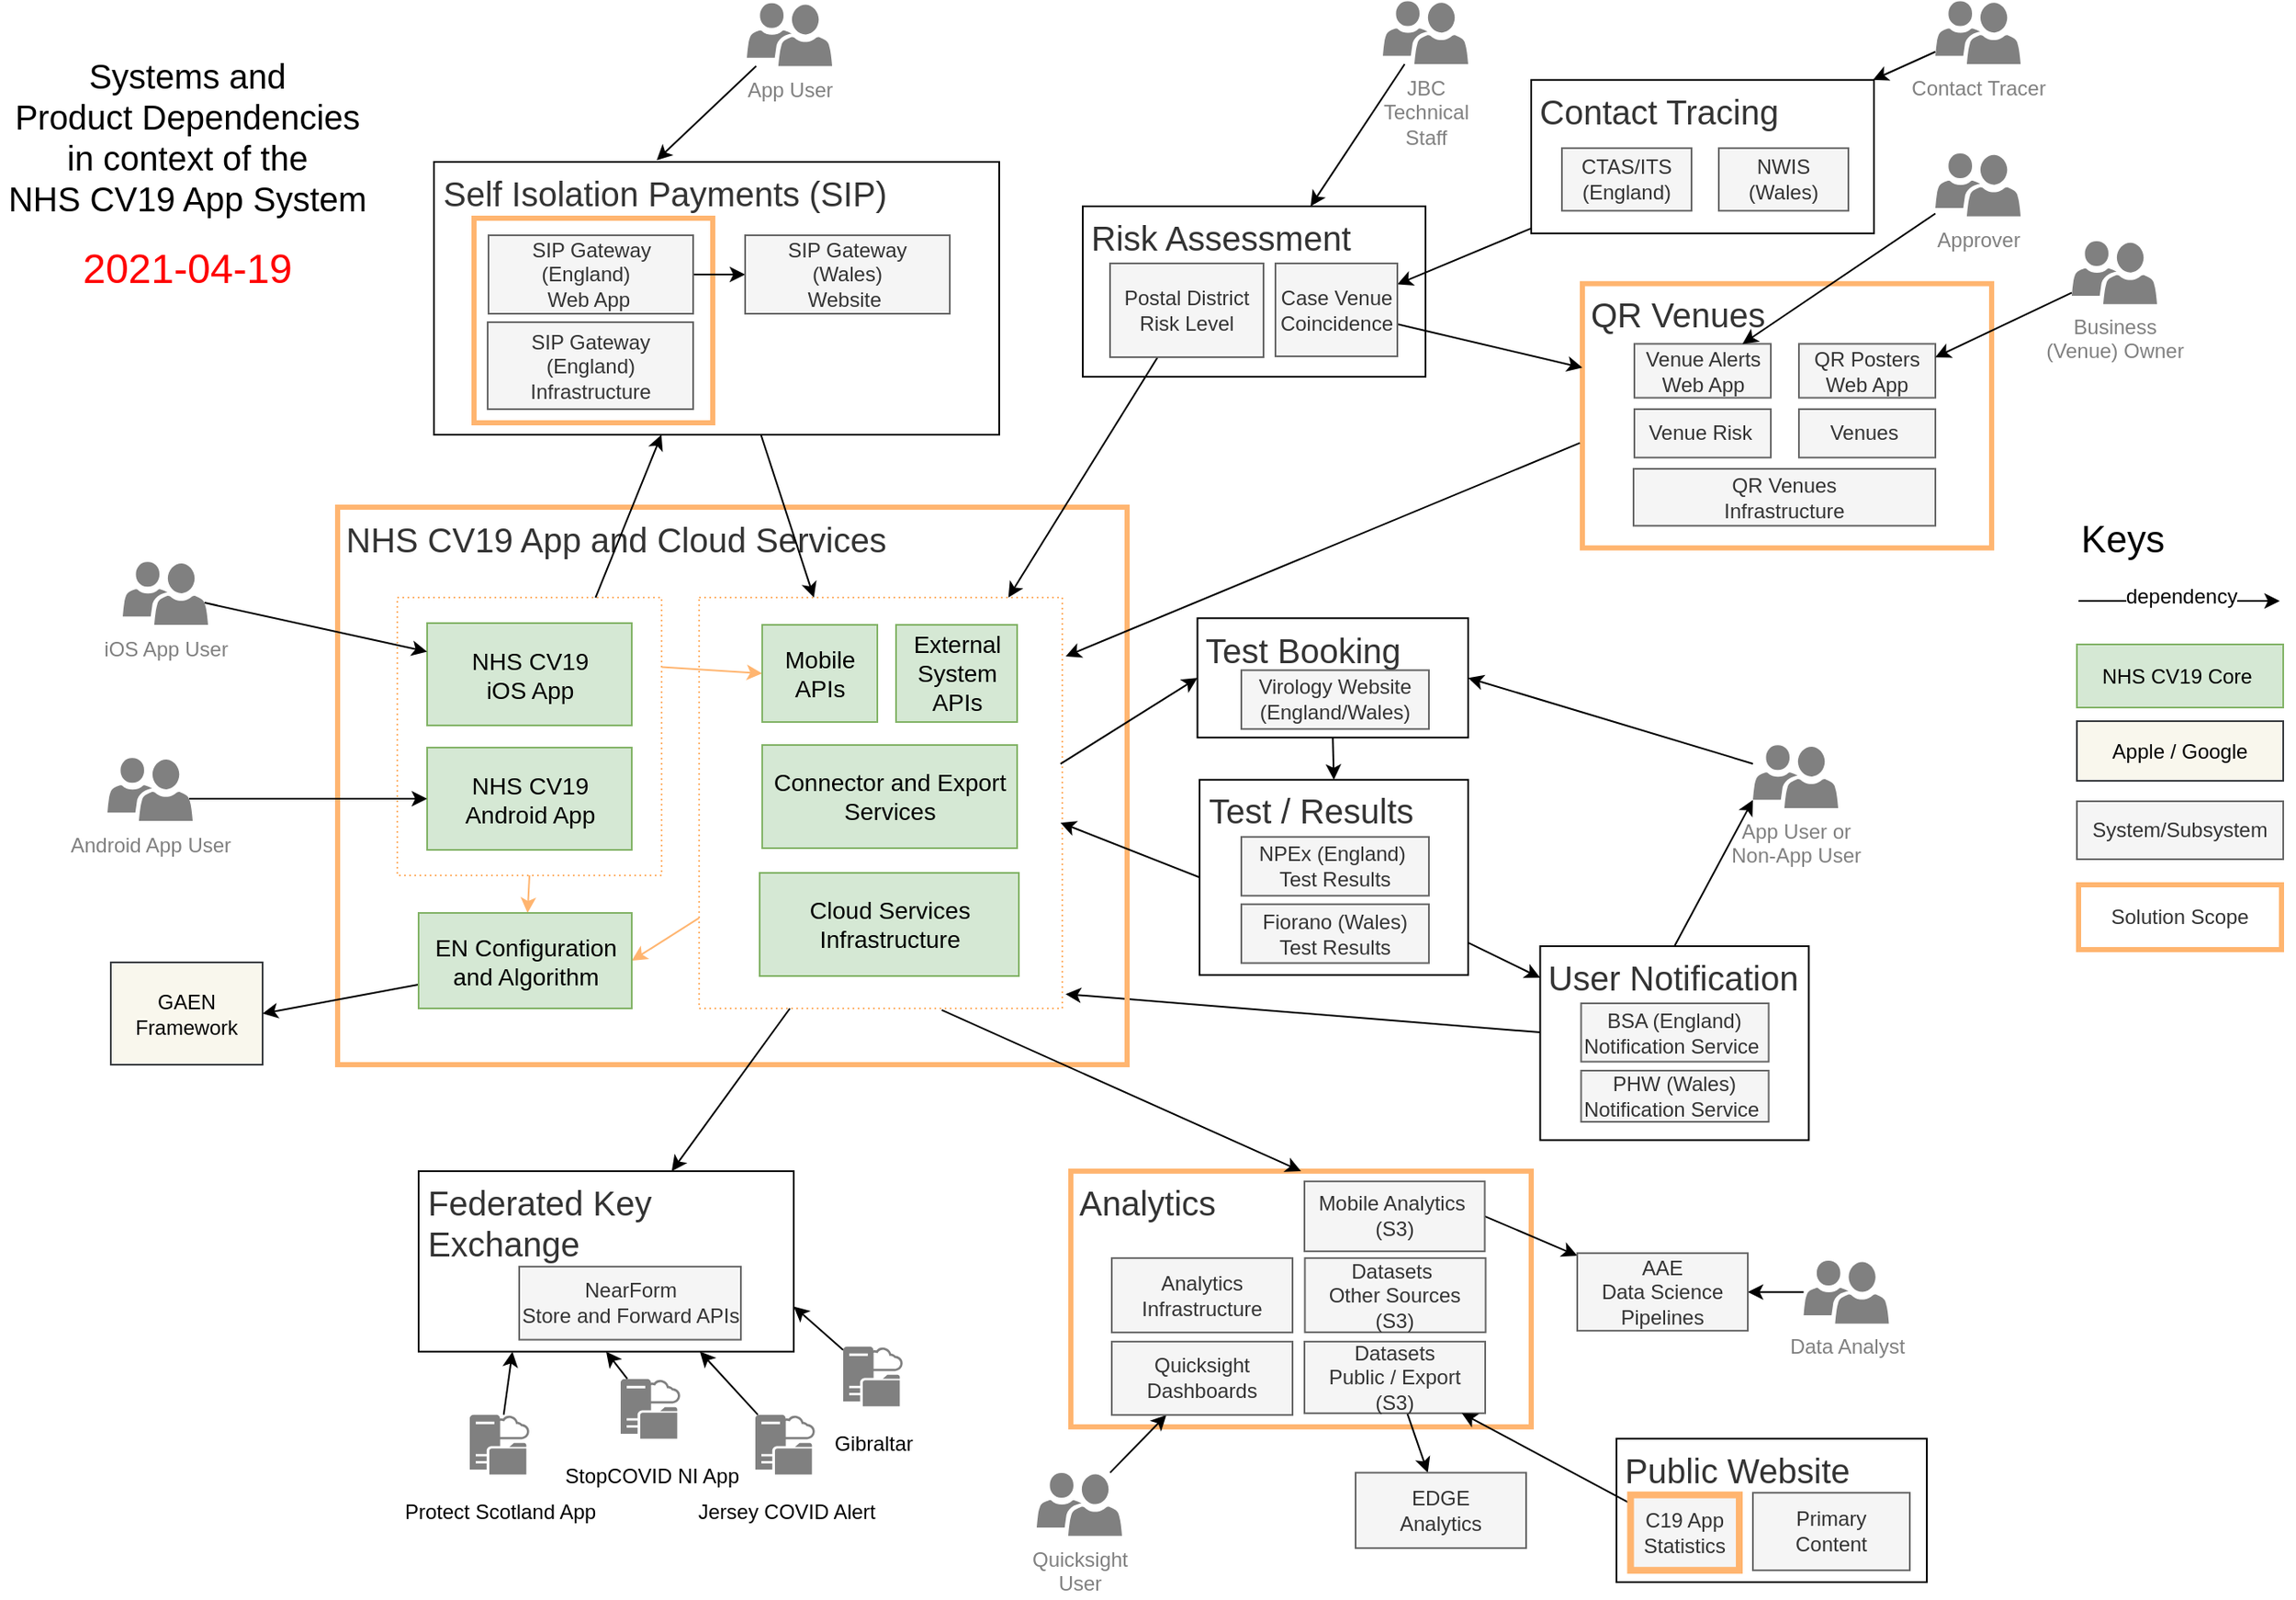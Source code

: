<mxfile version="14.6.13" type="device" pages="2"><diagram id="gaDYlRPHDyzkGXV9FJb6" name="sys-overview"><mxGraphModel dx="1106" dy="783" grid="1" gridSize="10" guides="1" tooltips="1" connect="1" arrows="1" fold="1" page="1" pageScale="1" pageWidth="1654" pageHeight="1169" math="0" shadow="0"><root><mxCell id="fodHKlVipyK6UHabS3Oc-0"/><mxCell id="fodHKlVipyK6UHabS3Oc-1" parent="fodHKlVipyK6UHabS3Oc-0"/><mxCell id="NdXptqWapQIYRM5oAKt2-2" value="Public Website" style="rounded=0;whiteSpace=wrap;html=1;fontColor=#333333;fontSize=20;verticalAlign=top;align=left;fillColor=none;strokeWidth=1;spacingLeft=3;" parent="fodHKlVipyK6UHabS3Oc-1" vertex="1"><mxGeometry x="1040" y="878.85" width="182" height="84.18" as="geometry"/></mxCell><mxCell id="fVhWrwYJ8Jam_pzhmITV-17" value="Risk Assessment" style="rounded=0;whiteSpace=wrap;html=1;fontColor=#333333;fontSize=20;verticalAlign=top;align=left;fillColor=none;strokeWidth=1;spacingLeft=3;" parent="fodHKlVipyK6UHabS3Oc-1" vertex="1"><mxGeometry x="727" y="156.01" width="201" height="100" as="geometry"/></mxCell><mxCell id="VZHW64wO5VbjyCQjtFWW-3" style="edgeStyle=none;rounded=0;orthogonalLoop=1;jettySize=auto;html=1;startArrow=none;startFill=0;" parent="fodHKlVipyK6UHabS3Oc-1" source="jxuDQZtIKYb5tDD2cEzy-6" target="jxuDQZtIKYb5tDD2cEzy-7" edge="1"><mxGeometry relative="1" as="geometry"/></mxCell><mxCell id="jxuDQZtIKYb5tDD2cEzy-6" value="Test / Results" style="rounded=0;whiteSpace=wrap;html=1;fontColor=#333333;fontSize=20;verticalAlign=top;align=left;fillColor=none;strokeWidth=1;spacingLeft=3;" parent="fodHKlVipyK6UHabS3Oc-1" vertex="1"><mxGeometry x="795.5" y="492.38" width="157.5" height="114.5" as="geometry"/></mxCell><mxCell id="ijQ2ijvgC0ZVVR6Z_3XV-0" style="edgeStyle=none;rounded=0;orthogonalLoop=1;jettySize=auto;html=1;entryX=1.009;entryY=0.965;entryDx=0;entryDy=0;entryPerimeter=0;startArrow=none;startFill=0;endArrow=classic;endFill=1;" parent="fodHKlVipyK6UHabS3Oc-1" source="jxuDQZtIKYb5tDD2cEzy-7" target="fodHKlVipyK6UHabS3Oc-14" edge="1"><mxGeometry relative="1" as="geometry"/></mxCell><mxCell id="jxuDQZtIKYb5tDD2cEzy-7" value="User Notification" style="rounded=0;whiteSpace=wrap;html=1;fontColor=#333333;fontSize=20;verticalAlign=top;align=left;fillColor=none;strokeWidth=1;spacingLeft=3;" parent="fodHKlVipyK6UHabS3Oc-1" vertex="1"><mxGeometry x="995.25" y="590" width="157.5" height="113.75" as="geometry"/></mxCell><mxCell id="jxuDQZtIKYb5tDD2cEzy-1" value="Self Isolation Payments (SIP)" style="rounded=0;whiteSpace=wrap;html=1;fontColor=#333333;fontSize=20;verticalAlign=top;align=left;fillColor=none;strokeWidth=1;spacingLeft=3;" parent="fodHKlVipyK6UHabS3Oc-1" vertex="1"><mxGeometry x="346.5" y="130" width="331.5" height="160" as="geometry"/></mxCell><mxCell id="fodHKlVipyK6UHabS3Oc-2" value="&lt;font style=&quot;font-size: 20px&quot;&gt;&lt;font color=&quot;#333333&quot;&gt;NHS CV19 App and Cloud Services&lt;/font&gt;&lt;br&gt;&lt;/font&gt;" style="rounded=0;whiteSpace=wrap;html=1;fillColor=none;verticalAlign=top;fontSize=20;strokeColor=#FFB570;strokeWidth=3;align=left;spacingLeft=3;" parent="fodHKlVipyK6UHabS3Oc-1" vertex="1"><mxGeometry x="290" y="332.5" width="463" height="327" as="geometry"/></mxCell><mxCell id="fodHKlVipyK6UHabS3Oc-14" value="" style="rounded=0;whiteSpace=wrap;html=1;fontSize=16;fillColor=none;verticalAlign=top;align=center;strokeColor=#FFB570;strokeWidth=1;dashed=1;dashPattern=1 2;" parent="fodHKlVipyK6UHabS3Oc-1" vertex="1"><mxGeometry x="502" y="385.5" width="213" height="241" as="geometry"/></mxCell><mxCell id="fodHKlVipyK6UHabS3Oc-3" value="&lt;font color=&quot;#333333&quot;&gt;QR Venues&lt;/font&gt;" style="rounded=0;whiteSpace=wrap;html=1;fillColor=none;verticalAlign=top;fontSize=20;align=left;spacingLeft=3;strokeColor=#FFB570;strokeWidth=3;" parent="fodHKlVipyK6UHabS3Oc-1" vertex="1"><mxGeometry x="1020" y="201.38" width="240" height="155" as="geometry"/></mxCell><mxCell id="fodHKlVipyK6UHabS3Oc-4" value="" style="rounded=0;whiteSpace=wrap;html=1;fillColor=none;verticalAlign=top;fontSize=16;strokeColor=#FFB570;strokeWidth=1;dashed=1;dashPattern=1 2;" parent="fodHKlVipyK6UHabS3Oc-1" vertex="1"><mxGeometry x="325" y="385.5" width="155" height="163" as="geometry"/></mxCell><mxCell id="fodHKlVipyK6UHabS3Oc-5" style="rounded=0;orthogonalLoop=1;jettySize=auto;html=1;fontSize=16;entryX=0;entryY=0.5;entryDx=0;entryDy=0;exitX=1;exitY=0.25;exitDx=0;exitDy=0;strokeColor=#FFB570;" parent="fodHKlVipyK6UHabS3Oc-1" source="fodHKlVipyK6UHabS3Oc-4" target="fodHKlVipyK6UHabS3Oc-63" edge="1"><mxGeometry relative="1" as="geometry"/></mxCell><mxCell id="fodHKlVipyK6UHabS3Oc-6" style="edgeStyle=none;rounded=0;orthogonalLoop=1;jettySize=auto;html=1;exitX=0.5;exitY=1;exitDx=0;exitDy=0;strokeColor=#FFB570;" parent="fodHKlVipyK6UHabS3Oc-1" source="fodHKlVipyK6UHabS3Oc-4" target="fodHKlVipyK6UHabS3Oc-10" edge="1"><mxGeometry relative="1" as="geometry"><mxPoint x="455" y="317.5" as="sourcePoint"/></mxGeometry></mxCell><mxCell id="fodHKlVipyK6UHabS3Oc-8" value="NHS CV19 &lt;br style=&quot;font-size: 14px;&quot;&gt;iOS App" style="rounded=0;whiteSpace=wrap;html=1;fillColor=#d5e8d4;strokeColor=#82b366;fontSize=14;" parent="fodHKlVipyK6UHabS3Oc-1" vertex="1"><mxGeometry x="342.5" y="400.5" width="120" height="60" as="geometry"/></mxCell><mxCell id="fodHKlVipyK6UHabS3Oc-9" value="NHS CV19 Android App" style="rounded=0;whiteSpace=wrap;html=1;fillColor=#d5e8d4;strokeColor=#82b366;fontSize=14;" parent="fodHKlVipyK6UHabS3Oc-1" vertex="1"><mxGeometry x="342.5" y="473.5" width="120" height="60" as="geometry"/></mxCell><mxCell id="fodHKlVipyK6UHabS3Oc-11" style="edgeStyle=none;rounded=0;orthogonalLoop=1;jettySize=auto;html=1;entryX=1;entryY=0.5;entryDx=0;entryDy=0;strokeColor=#FFB570;" parent="fodHKlVipyK6UHabS3Oc-1" source="fodHKlVipyK6UHabS3Oc-14" target="fodHKlVipyK6UHabS3Oc-10" edge="1"><mxGeometry relative="1" as="geometry"/></mxCell><mxCell id="fodHKlVipyK6UHabS3Oc-15" value="Cloud Services Infrastructure" style="rounded=0;whiteSpace=wrap;html=1;fillColor=#d5e8d4;strokeColor=#82b366;fontSize=14;" parent="fodHKlVipyK6UHabS3Oc-1" vertex="1"><mxGeometry x="537.5" y="547" width="152" height="60.5" as="geometry"/></mxCell><mxCell id="fodHKlVipyK6UHabS3Oc-16" style="edgeStyle=none;rounded=0;orthogonalLoop=1;jettySize=auto;html=1;exitX=-0.006;exitY=0.603;exitDx=0;exitDy=0;startArrow=none;startFill=0;endArrow=classic;endFill=1;exitPerimeter=0;" parent="fodHKlVipyK6UHabS3Oc-1" source="fodHKlVipyK6UHabS3Oc-3" edge="1"><mxGeometry relative="1" as="geometry"><mxPoint x="717" y="420" as="targetPoint"/></mxGeometry></mxCell><mxCell id="fodHKlVipyK6UHabS3Oc-17" value="Venue Risk&amp;nbsp;" style="rounded=0;whiteSpace=wrap;html=1;fillColor=#f5f5f5;strokeColor=#666666;fontColor=#333333;" parent="fodHKlVipyK6UHabS3Oc-1" vertex="1"><mxGeometry x="1050.5" y="275" width="80" height="28.38" as="geometry"/></mxCell><mxCell id="fodHKlVipyK6UHabS3Oc-18" style="edgeStyle=none;rounded=0;orthogonalLoop=1;jettySize=auto;html=1;entryX=0;entryY=0.87;entryDx=0;entryDy=0;entryPerimeter=0;exitX=0.5;exitY=0;exitDx=0;exitDy=0;" parent="fodHKlVipyK6UHabS3Oc-1" source="jxuDQZtIKYb5tDD2cEzy-7" target="xcfaa9lEfM26dsPhkLc1-1" edge="1"><mxGeometry relative="1" as="geometry"><mxPoint x="990" y="638" as="sourcePoint"/><mxPoint x="1090" y="630" as="targetPoint"/></mxGeometry></mxCell><mxCell id="fodHKlVipyK6UHabS3Oc-19" style="edgeStyle=none;rounded=0;orthogonalLoop=1;jettySize=auto;html=1;" parent="fodHKlVipyK6UHabS3Oc-1" edge="1"><mxGeometry relative="1" as="geometry"><mxPoint x="1311" y="387.5" as="sourcePoint"/><mxPoint x="1429" y="387.5" as="targetPoint"/></mxGeometry></mxCell><mxCell id="fodHKlVipyK6UHabS3Oc-20" value="dependency" style="edgeLabel;html=1;align=center;verticalAlign=middle;resizable=0;points=[];fontSize=12;" parent="fodHKlVipyK6UHabS3Oc-19" vertex="1" connectable="0"><mxGeometry x="-0.246" relative="1" as="geometry"><mxPoint x="14.83" y="-2.5" as="offset"/></mxGeometry></mxCell><mxCell id="fodHKlVipyK6UHabS3Oc-21" value="System/Subsystem" style="rounded=0;whiteSpace=wrap;html=1;fillColor=#f5f5f5;strokeColor=#666666;fontColor=#333333;" parent="fodHKlVipyK6UHabS3Oc-1" vertex="1"><mxGeometry x="1310" y="505" width="121" height="34" as="geometry"/></mxCell><mxCell id="fodHKlVipyK6UHabS3Oc-23" value="Keys" style="text;html=1;strokeColor=none;fillColor=none;align=center;verticalAlign=middle;whiteSpace=wrap;rounded=0;fontSize=22;" parent="fodHKlVipyK6UHabS3Oc-1" vertex="1"><mxGeometry x="1317" y="342" width="40" height="20" as="geometry"/></mxCell><mxCell id="fodHKlVipyK6UHabS3Oc-24" style="edgeStyle=none;rounded=0;orthogonalLoop=1;jettySize=auto;html=1;fontSize=12;exitX=0.96;exitY=0.65;exitDx=0;exitDy=0;exitPerimeter=0;" parent="fodHKlVipyK6UHabS3Oc-1" source="fodHKlVipyK6UHabS3Oc-25" target="fodHKlVipyK6UHabS3Oc-8" edge="1"><mxGeometry relative="1" as="geometry"/></mxCell><mxCell id="fodHKlVipyK6UHabS3Oc-25" value="iOS App User" style="pointerEvents=1;shadow=0;dashed=0;html=1;strokeColor=none;labelPosition=center;verticalLabelPosition=bottom;verticalAlign=top;align=center;shape=mxgraph.mscae.intune.user_group;fontSize=12;fontColor=#808080;fillColor=#808080;" parent="fodHKlVipyK6UHabS3Oc-1" vertex="1"><mxGeometry x="164" y="364.5" width="50" height="37" as="geometry"/></mxCell><mxCell id="fodHKlVipyK6UHabS3Oc-26" style="edgeStyle=none;rounded=0;orthogonalLoop=1;jettySize=auto;html=1;fontSize=12;exitX=0.96;exitY=0.65;exitDx=0;exitDy=0;exitPerimeter=0;" parent="fodHKlVipyK6UHabS3Oc-1" source="fodHKlVipyK6UHabS3Oc-27" target="fodHKlVipyK6UHabS3Oc-9" edge="1"><mxGeometry relative="1" as="geometry"/></mxCell><mxCell id="fodHKlVipyK6UHabS3Oc-27" value="Android App User" style="pointerEvents=1;shadow=0;dashed=0;html=1;strokeColor=none;labelPosition=center;verticalLabelPosition=bottom;verticalAlign=top;align=center;shape=mxgraph.mscae.intune.user_group;fontSize=12;fontColor=#808080;fillColor=#808080;" parent="fodHKlVipyK6UHabS3Oc-1" vertex="1"><mxGeometry x="155" y="479.5" width="50" height="37" as="geometry"/></mxCell><mxCell id="fodHKlVipyK6UHabS3Oc-28" value="&lt;font color=&quot;#333333&quot;&gt;Analytics&lt;/font&gt;" style="rounded=0;whiteSpace=wrap;html=1;fillColor=none;fontColor=#000000;fontSize=20;align=left;verticalAlign=top;spacingLeft=3;strokeColor=#FFB570;strokeWidth=3;" parent="fodHKlVipyK6UHabS3Oc-1" vertex="1"><mxGeometry x="720" y="721.94" width="270" height="150" as="geometry"/></mxCell><mxCell id="fodHKlVipyK6UHabS3Oc-29" value="NHS CV19 Core&amp;nbsp;" style="rounded=0;whiteSpace=wrap;html=1;fillColor=#d5e8d4;strokeColor=#82b366;" parent="fodHKlVipyK6UHabS3Oc-1" vertex="1"><mxGeometry x="1310" y="413" width="121" height="37" as="geometry"/></mxCell><mxCell id="fodHKlVipyK6UHabS3Oc-30" value="QR Posters&lt;br&gt;Web App" style="rounded=0;whiteSpace=wrap;html=1;fillColor=#f5f5f5;strokeColor=#666666;fontColor=#333333;" parent="fodHKlVipyK6UHabS3Oc-1" vertex="1"><mxGeometry x="1147" y="236.69" width="80" height="31.62" as="geometry"/></mxCell><mxCell id="fodHKlVipyK6UHabS3Oc-31" value="QR Venues&lt;br&gt;Infrastructure" style="rounded=0;whiteSpace=wrap;html=1;fillColor=#f5f5f5;strokeColor=#666666;fontColor=#333333;" parent="fodHKlVipyK6UHabS3Oc-1" vertex="1"><mxGeometry x="1050" y="310" width="177" height="33.38" as="geometry"/></mxCell><mxCell id="fodHKlVipyK6UHabS3Oc-35" value="2021-04-19" style="text;html=1;strokeColor=none;fillColor=none;align=center;verticalAlign=middle;whiteSpace=wrap;rounded=0;dashed=1;fontSize=24;fontColor=#FF0000;" parent="fodHKlVipyK6UHabS3Oc-1" vertex="1"><mxGeometry x="136.5" y="182.5" width="130" height="20" as="geometry"/></mxCell><mxCell id="fodHKlVipyK6UHabS3Oc-36" value="Apple / Google" style="rounded=0;whiteSpace=wrap;html=1;fillColor=#f9f7ed;strokeColor=#36393d;" parent="fodHKlVipyK6UHabS3Oc-1" vertex="1"><mxGeometry x="1310" y="458" width="121" height="35" as="geometry"/></mxCell><mxCell id="fVhWrwYJ8Jam_pzhmITV-30" style="edgeStyle=none;rounded=0;orthogonalLoop=1;jettySize=auto;html=1;entryX=1;entryY=0.25;entryDx=0;entryDy=0;startArrow=none;startFill=0;endArrow=classic;endFill=1;fontSize=20;" parent="fodHKlVipyK6UHabS3Oc-1" source="fodHKlVipyK6UHabS3Oc-38" target="fodHKlVipyK6UHabS3Oc-30" edge="1"><mxGeometry relative="1" as="geometry"/></mxCell><mxCell id="fodHKlVipyK6UHabS3Oc-38" value="Business &lt;br&gt;(Venue) Owner" style="pointerEvents=1;shadow=0;dashed=0;html=1;strokeColor=none;labelPosition=center;verticalLabelPosition=bottom;verticalAlign=top;align=center;shape=mxgraph.mscae.intune.user_group;fontSize=12;fontColor=#808080;fillColor=#808080;" parent="fodHKlVipyK6UHabS3Oc-1" vertex="1"><mxGeometry x="1307" y="176.38" width="50" height="37" as="geometry"/></mxCell><mxCell id="fodHKlVipyK6UHabS3Oc-43" value="&lt;font&gt;&lt;font style=&quot;font-size: 20px&quot; color=&quot;#333333&quot;&gt;Federated Key Exchange&lt;/font&gt;&lt;br&gt;&lt;/font&gt;" style="rounded=0;whiteSpace=wrap;html=1;fillColor=none;strokeColor=#000000;fontColor=#000000;fontSize=20;align=left;verticalAlign=top;spacingLeft=3;" parent="fodHKlVipyK6UHabS3Oc-1" vertex="1"><mxGeometry x="337.5" y="721.94" width="220" height="105.88" as="geometry"/></mxCell><mxCell id="fodHKlVipyK6UHabS3Oc-44" value="NearForm&lt;br&gt;Store and Forward APIs" style="rounded=0;whiteSpace=wrap;html=1;fillColor=#f5f5f5;strokeColor=#666666;fontColor=#333333;" parent="fodHKlVipyK6UHabS3Oc-1" vertex="1"><mxGeometry x="396.5" y="777.94" width="130" height="42.88" as="geometry"/></mxCell><mxCell id="fodHKlVipyK6UHabS3Oc-45" style="rounded=0;orthogonalLoop=1;jettySize=auto;html=1;exitX=0.25;exitY=1;exitDx=0;exitDy=0;" parent="fodHKlVipyK6UHabS3Oc-1" source="fodHKlVipyK6UHabS3Oc-14" target="fodHKlVipyK6UHabS3Oc-43" edge="1"><mxGeometry relative="1" as="geometry"><mxPoint x="591.5" y="513.5" as="sourcePoint"/><mxPoint x="430" y="701.5" as="targetPoint"/></mxGeometry></mxCell><mxCell id="fodHKlVipyK6UHabS3Oc-46" value="Systems and &lt;br&gt;Product Dependencies&lt;br&gt;in context of the &lt;br&gt;NHS CV19 App System" style="text;html=1;strokeColor=none;fillColor=none;align=center;verticalAlign=middle;whiteSpace=wrap;rounded=0;fontSize=20;" parent="fodHKlVipyK6UHabS3Oc-1" vertex="1"><mxGeometry x="92.5" y="50" width="218" height="130.5" as="geometry"/></mxCell><mxCell id="mDT_LmEJNA9OEM6lDlEC-11" style="edgeStyle=none;rounded=0;orthogonalLoop=1;jettySize=auto;html=1;exitX=1;exitY=0.5;exitDx=0;exitDy=0;" parent="fodHKlVipyK6UHabS3Oc-1" source="fodHKlVipyK6UHabS3Oc-47" target="mDT_LmEJNA9OEM6lDlEC-5" edge="1"><mxGeometry relative="1" as="geometry"><mxPoint x="977" y="771.94" as="sourcePoint"/></mxGeometry></mxCell><mxCell id="mDT_LmEJNA9OEM6lDlEC-13" style="edgeStyle=none;rounded=0;orthogonalLoop=1;jettySize=auto;html=1;" parent="fodHKlVipyK6UHabS3Oc-1" source="fodHKlVipyK6UHabS3Oc-52" target="mDT_LmEJNA9OEM6lDlEC-12" edge="1"><mxGeometry relative="1" as="geometry"/></mxCell><mxCell id="fodHKlVipyK6UHabS3Oc-47" value="Mobile Analytics&amp;nbsp;&lt;br&gt;(S3)" style="rounded=0;whiteSpace=wrap;html=1;fillColor=#f5f5f5;strokeColor=#666666;fontColor=#333333;" parent="fodHKlVipyK6UHabS3Oc-1" vertex="1"><mxGeometry x="857" y="727.94" width="105.75" height="41" as="geometry"/></mxCell><mxCell id="fodHKlVipyK6UHabS3Oc-48" style="edgeStyle=none;rounded=0;orthogonalLoop=1;jettySize=auto;html=1;fontSize=20;" parent="fodHKlVipyK6UHabS3Oc-1" source="fodHKlVipyK6UHabS3Oc-49" target="mDT_LmEJNA9OEM6lDlEC-7" edge="1"><mxGeometry relative="1" as="geometry"><mxPoint x="979.5" y="770.19" as="targetPoint"/></mxGeometry></mxCell><mxCell id="fodHKlVipyK6UHabS3Oc-49" value="Quicksight &lt;br&gt;User" style="pointerEvents=1;shadow=0;dashed=0;html=1;strokeColor=none;labelPosition=center;verticalLabelPosition=bottom;verticalAlign=top;align=center;shape=mxgraph.mscae.intune.user_group;fontSize=12;fontColor=#808080;fillColor=#808080;" parent="fodHKlVipyK6UHabS3Oc-1" vertex="1"><mxGeometry x="700" y="898.82" width="50" height="37" as="geometry"/></mxCell><mxCell id="fodHKlVipyK6UHabS3Oc-50" style="edgeStyle=none;rounded=0;orthogonalLoop=1;jettySize=auto;html=1;fontSize=20;" parent="fodHKlVipyK6UHabS3Oc-1" source="fodHKlVipyK6UHabS3Oc-51" target="mDT_LmEJNA9OEM6lDlEC-5" edge="1"><mxGeometry relative="1" as="geometry"><mxPoint x="980.5" y="806.94" as="targetPoint"/></mxGeometry></mxCell><mxCell id="fodHKlVipyK6UHabS3Oc-51" value="Data Analyst" style="pointerEvents=1;shadow=0;dashed=0;html=1;strokeColor=none;labelPosition=center;verticalLabelPosition=bottom;verticalAlign=top;align=center;shape=mxgraph.mscae.intune.user_group;fontSize=12;fontColor=#808080;fillColor=#808080;" parent="fodHKlVipyK6UHabS3Oc-1" vertex="1"><mxGeometry x="1149.75" y="774.32" width="50" height="37" as="geometry"/></mxCell><UserObject label="Datasets&lt;br&gt;Public / Export&lt;br&gt;(S3)" link="https://nhsxcore.atlassian.net/wiki/spaces/CA/pages/32916398/App+System+Analytics" id="fodHKlVipyK6UHabS3Oc-52"><mxCell style="rounded=0;whiteSpace=wrap;html=1;fillColor=#f5f5f5;strokeColor=#666666;fontColor=#333333;" parent="fodHKlVipyK6UHabS3Oc-1" vertex="1"><mxGeometry x="857" y="821.94" width="106" height="42" as="geometry"/></mxCell></UserObject><mxCell id="fodHKlVipyK6UHabS3Oc-53" style="edgeStyle=none;rounded=0;orthogonalLoop=1;jettySize=auto;html=1;entryX=0.25;entryY=1;entryDx=0;entryDy=0;fontSize=20;" parent="fodHKlVipyK6UHabS3Oc-1" source="fodHKlVipyK6UHabS3Oc-54" target="fodHKlVipyK6UHabS3Oc-43" edge="1"><mxGeometry relative="1" as="geometry"/></mxCell><mxCell id="fodHKlVipyK6UHabS3Oc-54" value="&lt;font style=&quot;font-size: 12px&quot;&gt;Protect Scotland App&lt;/font&gt;" style="pointerEvents=1;shadow=0;dashed=0;html=1;strokeColor=none;labelPosition=center;verticalLabelPosition=bottom;verticalAlign=top;align=center;shape=mxgraph.mscae.system_center.cloud_distribution_point;fontSize=20;fillColor=#808080;" parent="fodHKlVipyK6UHabS3Oc-1" vertex="1"><mxGeometry x="367.5" y="864.82" width="35" height="35" as="geometry"/></mxCell><mxCell id="fodHKlVipyK6UHabS3Oc-55" style="edgeStyle=none;rounded=0;orthogonalLoop=1;jettySize=auto;html=1;entryX=0.75;entryY=1;entryDx=0;entryDy=0;fontSize=20;" parent="fodHKlVipyK6UHabS3Oc-1" source="fodHKlVipyK6UHabS3Oc-56" target="fodHKlVipyK6UHabS3Oc-43" edge="1"><mxGeometry relative="1" as="geometry"/></mxCell><mxCell id="fodHKlVipyK6UHabS3Oc-56" value="&lt;font style=&quot;font-size: 12px&quot;&gt;Jersey COVID Alert&lt;/font&gt;" style="pointerEvents=1;shadow=0;dashed=0;html=1;strokeColor=none;labelPosition=center;verticalLabelPosition=bottom;verticalAlign=top;align=center;shape=mxgraph.mscae.system_center.cloud_distribution_point;fontSize=20;fillColor=#808080;" parent="fodHKlVipyK6UHabS3Oc-1" vertex="1"><mxGeometry x="535" y="864.82" width="35" height="35" as="geometry"/></mxCell><mxCell id="fodHKlVipyK6UHabS3Oc-57" style="edgeStyle=none;rounded=0;orthogonalLoop=1;jettySize=auto;html=1;entryX=0.5;entryY=1;entryDx=0;entryDy=0;fontSize=20;" parent="fodHKlVipyK6UHabS3Oc-1" source="fodHKlVipyK6UHabS3Oc-58" target="fodHKlVipyK6UHabS3Oc-43" edge="1"><mxGeometry relative="1" as="geometry"/></mxCell><mxCell id="fodHKlVipyK6UHabS3Oc-58" value="&lt;font style=&quot;font-size: 12px&quot;&gt;StopCOVID NI App&lt;/font&gt;" style="pointerEvents=1;shadow=0;dashed=0;html=1;strokeColor=none;labelPosition=center;verticalLabelPosition=bottom;verticalAlign=top;align=center;shape=mxgraph.mscae.system_center.cloud_distribution_point;fontSize=20;fillColor=#808080;" parent="fodHKlVipyK6UHabS3Oc-1" vertex="1"><mxGeometry x="456" y="843.82" width="35" height="35" as="geometry"/></mxCell><mxCell id="fodHKlVipyK6UHabS3Oc-59" style="edgeStyle=none;rounded=0;orthogonalLoop=1;jettySize=auto;html=1;entryX=1;entryY=0.75;entryDx=0;entryDy=0;fontSize=20;" parent="fodHKlVipyK6UHabS3Oc-1" source="fodHKlVipyK6UHabS3Oc-60" target="fodHKlVipyK6UHabS3Oc-43" edge="1"><mxGeometry relative="1" as="geometry"/></mxCell><mxCell id="fodHKlVipyK6UHabS3Oc-60" value="&lt;font style=&quot;font-size: 12px&quot;&gt;Gibraltar&lt;/font&gt;" style="pointerEvents=1;shadow=0;dashed=0;html=1;strokeColor=none;labelPosition=center;verticalLabelPosition=bottom;verticalAlign=top;align=center;shape=mxgraph.mscae.system_center.cloud_distribution_point;fontSize=20;fillColor=#808080;" parent="fodHKlVipyK6UHabS3Oc-1" vertex="1"><mxGeometry x="586.5" y="824.82" width="35" height="35" as="geometry"/></mxCell><mxCell id="fodHKlVipyK6UHabS3Oc-63" value="Mobile APIs" style="rounded=0;whiteSpace=wrap;html=1;fillColor=#d5e8d4;strokeColor=#82b366;fontSize=14;" parent="fodHKlVipyK6UHabS3Oc-1" vertex="1"><mxGeometry x="539" y="401.5" width="67.5" height="57" as="geometry"/></mxCell><mxCell id="fodHKlVipyK6UHabS3Oc-64" value="Connector and Export Services" style="rounded=0;whiteSpace=wrap;html=1;fillColor=#d5e8d4;strokeColor=#82b366;fontSize=14;" parent="fodHKlVipyK6UHabS3Oc-1" vertex="1"><mxGeometry x="539" y="472" width="149.5" height="60.5" as="geometry"/></mxCell><mxCell id="fodHKlVipyK6UHabS3Oc-65" value="External System APIs" style="rounded=0;whiteSpace=wrap;html=1;fillColor=#d5e8d4;strokeColor=#82b366;fontSize=14;" parent="fodHKlVipyK6UHabS3Oc-1" vertex="1"><mxGeometry x="617.5" y="401.5" width="71" height="57" as="geometry"/></mxCell><mxCell id="fodHKlVipyK6UHabS3Oc-66" style="edgeStyle=none;rounded=0;orthogonalLoop=1;jettySize=auto;html=1;" parent="fodHKlVipyK6UHabS3Oc-1" source="fodHKlVipyK6UHabS3Oc-67" target="fodHKlVipyK6UHabS3Oc-14" edge="1"><mxGeometry relative="1" as="geometry"><mxPoint x="686.5" y="313.5" as="targetPoint"/></mxGeometry></mxCell><mxCell id="fodHKlVipyK6UHabS3Oc-67" value="Postal District &lt;br&gt;Risk Level" style="rounded=0;whiteSpace=wrap;html=1;fillColor=#f5f5f5;strokeColor=#666666;fontColor=#333333;" parent="fodHKlVipyK6UHabS3Oc-1" vertex="1"><mxGeometry x="743" y="189.51" width="90" height="55" as="geometry"/></mxCell><mxCell id="fVhWrwYJ8Jam_pzhmITV-33" style="edgeStyle=none;rounded=0;orthogonalLoop=1;jettySize=auto;html=1;startArrow=none;startFill=0;endArrow=classic;endFill=1;fontSize=20;" parent="fodHKlVipyK6UHabS3Oc-1" source="fodHKlVipyK6UHabS3Oc-69" target="fVhWrwYJ8Jam_pzhmITV-17" edge="1"><mxGeometry relative="1" as="geometry"/></mxCell><UserObject label="JBC &lt;br&gt;Technical &lt;br&gt;Staff" link="https://nhsxcore.atlassian.net/wiki/spaces/CA/pages/46566521/Runbook+Updating+risk+levels+per+postcode+area+-+automatic+every+two+hours" id="fodHKlVipyK6UHabS3Oc-69"><mxCell style="pointerEvents=1;shadow=0;dashed=0;html=1;strokeColor=none;labelPosition=center;verticalLabelPosition=bottom;verticalAlign=top;align=center;shape=mxgraph.mscae.intune.user_group;fontSize=12;fontColor=#808080;fillColor=#808080;" parent="fodHKlVipyK6UHabS3Oc-1" vertex="1"><mxGeometry x="903" y="35.63" width="50" height="37" as="geometry"/></mxCell></UserObject><mxCell id="fodHKlVipyK6UHabS3Oc-70" style="edgeStyle=none;rounded=0;orthogonalLoop=1;jettySize=auto;html=1;entryX=0.995;entryY=0.548;entryDx=0;entryDy=0;entryPerimeter=0;exitX=0;exitY=0.5;exitDx=0;exitDy=0;" parent="fodHKlVipyK6UHabS3Oc-1" source="jxuDQZtIKYb5tDD2cEzy-6" target="fodHKlVipyK6UHabS3Oc-14" edge="1"><mxGeometry relative="1" as="geometry"><mxPoint x="739" y="456.5" as="targetPoint"/></mxGeometry></mxCell><mxCell id="fodHKlVipyK6UHabS3Oc-71" value="NPEx (England)&amp;nbsp;&lt;br&gt;Test Results" style="rounded=0;whiteSpace=wrap;html=1;fillColor=#f5f5f5;strokeColor=#666666;fontColor=#333333;" parent="fodHKlVipyK6UHabS3Oc-1" vertex="1"><mxGeometry x="820" y="525.88" width="110" height="34.5" as="geometry"/></mxCell><mxCell id="fodHKlVipyK6UHabS3Oc-74" value="Fiorano (Wales)&lt;br&gt;Test Results" style="rounded=0;whiteSpace=wrap;html=1;fillColor=#f5f5f5;strokeColor=#666666;fontColor=#333333;" parent="fodHKlVipyK6UHabS3Oc-1" vertex="1"><mxGeometry x="820" y="565.38" width="110" height="34.5" as="geometry"/></mxCell><mxCell id="fodHKlVipyK6UHabS3Oc-76" value="BSA (England)&lt;br&gt;Notification Service&amp;nbsp;" style="rounded=0;whiteSpace=wrap;html=1;fillColor=#f5f5f5;strokeColor=#666666;fontColor=#333333;" parent="fodHKlVipyK6UHabS3Oc-1" vertex="1"><mxGeometry x="1019.25" y="623.5" width="110" height="34.25" as="geometry"/></mxCell><mxCell id="fodHKlVipyK6UHabS3Oc-79" value="Solution Scope" style="rounded=0;whiteSpace=wrap;html=1;fontColor=#333333;strokeColor=#FFB570;strokeWidth=3;fillColor=none;" parent="fodHKlVipyK6UHabS3Oc-1" vertex="1"><mxGeometry x="1311" y="554" width="119" height="38" as="geometry"/></mxCell><mxCell id="fodHKlVipyK6UHabS3Oc-80" value="GAEN &lt;br&gt;Framework" style="rounded=0;whiteSpace=wrap;html=1;fillColor=#f9f7ed;strokeColor=#36393d;fontColor=#000000;" parent="fodHKlVipyK6UHabS3Oc-1" vertex="1"><mxGeometry x="157" y="599.5" width="89" height="60" as="geometry"/></mxCell><mxCell id="fodHKlVipyK6UHabS3Oc-81" style="edgeStyle=none;rounded=0;orthogonalLoop=1;jettySize=auto;html=1;fontSize=24;fontColor=#FF0000;entryX=1;entryY=0.5;entryDx=0;entryDy=0;exitX=0;exitY=0.75;exitDx=0;exitDy=0;" parent="fodHKlVipyK6UHabS3Oc-1" source="fodHKlVipyK6UHabS3Oc-10" target="fodHKlVipyK6UHabS3Oc-80" edge="1"><mxGeometry relative="1" as="geometry"><mxPoint x="356.25" y="718.5" as="sourcePoint"/><mxPoint x="393" y="618.5" as="targetPoint"/></mxGeometry></mxCell><mxCell id="fodHKlVipyK6UHabS3Oc-10" value="EN Configuration and Algorithm" style="rounded=0;whiteSpace=wrap;html=1;strokeColor=#82b366;fontSize=14;verticalAlign=middle;fillColor=#d5e8d4;" parent="fodHKlVipyK6UHabS3Oc-1" vertex="1"><mxGeometry x="337.5" y="570.5" width="125" height="56" as="geometry"/></mxCell><mxCell id="QnwSWM_DAazWRKVrqEv1-0" style="rounded=0;orthogonalLoop=1;jettySize=auto;html=1;fontColor=#333333;exitX=0.75;exitY=0;exitDx=0;exitDy=0;" parent="fodHKlVipyK6UHabS3Oc-1" source="fodHKlVipyK6UHabS3Oc-4" target="jxuDQZtIKYb5tDD2cEzy-1" edge="1"><mxGeometry relative="1" as="geometry"><mxPoint x="483.75" y="383" as="sourcePoint"/><mxPoint x="467.857" y="315.92" as="targetPoint"/></mxGeometry></mxCell><mxCell id="QnwSWM_DAazWRKVrqEv1-2" value="" style="rounded=0;whiteSpace=wrap;html=1;fontColor=#333333;fontSize=20;verticalAlign=top;align=left;fillColor=none;strokeColor=#FFB570;strokeWidth=3;spacingLeft=3;" parent="fodHKlVipyK6UHabS3Oc-1" vertex="1"><mxGeometry x="370" y="163" width="140" height="120" as="geometry"/></mxCell><mxCell id="QnwSWM_DAazWRKVrqEv1-3" value="" style="edgeStyle=none;rounded=0;orthogonalLoop=1;jettySize=auto;html=1;fontSize=20;entryX=0.394;entryY=-0.006;entryDx=0;entryDy=0;entryPerimeter=0;" parent="fodHKlVipyK6UHabS3Oc-1" source="QnwSWM_DAazWRKVrqEv1-4" target="jxuDQZtIKYb5tDD2cEzy-1" edge="1"><mxGeometry relative="1" as="geometry"><mxPoint x="412.349" y="126" as="sourcePoint"/></mxGeometry></mxCell><mxCell id="QnwSWM_DAazWRKVrqEv1-4" value="App User" style="pointerEvents=1;shadow=0;dashed=0;html=1;strokeColor=none;labelPosition=center;verticalLabelPosition=bottom;verticalAlign=top;align=center;shape=mxgraph.mscae.intune.user_group;fontSize=12;fontColor=#808080;fillColor=#808080;" parent="fodHKlVipyK6UHabS3Oc-1" vertex="1"><mxGeometry x="530" y="36.75" width="50" height="37" as="geometry"/></mxCell><mxCell id="NdXptqWapQIYRM5oAKt2-0" style="edgeStyle=none;rounded=0;orthogonalLoop=1;jettySize=auto;html=1;exitX=1;exitY=0.5;exitDx=0;exitDy=0;entryX=0;entryY=0.5;entryDx=0;entryDy=0;startArrow=none;startFill=0;endArrow=classic;endFill=1;fontSize=20;" parent="fodHKlVipyK6UHabS3Oc-1" source="QnwSWM_DAazWRKVrqEv1-5" target="safbzq2gfHsDQoepRRFB-1" edge="1"><mxGeometry relative="1" as="geometry"/></mxCell><mxCell id="QnwSWM_DAazWRKVrqEv1-5" value="SIP Gateway&lt;br&gt;(England)&amp;nbsp;&amp;nbsp;&lt;br&gt;Web App&amp;nbsp;" style="rounded=0;whiteSpace=wrap;html=1;fillColor=#f5f5f5;strokeColor=#666666;fontColor=#333333;" parent="fodHKlVipyK6UHabS3Oc-1" vertex="1"><mxGeometry x="378.5" y="173" width="120" height="46" as="geometry"/></mxCell><mxCell id="QnwSWM_DAazWRKVrqEv1-6" value="SIP Gateway&lt;br&gt;(England)&lt;br&gt;Infrastructure" style="rounded=0;whiteSpace=wrap;html=1;fillColor=#f5f5f5;strokeColor=#666666;fontColor=#333333;" parent="fodHKlVipyK6UHabS3Oc-1" vertex="1"><mxGeometry x="378" y="224" width="120.5" height="51" as="geometry"/></mxCell><mxCell id="RZM8Uojupv5k_8dMfFqo-1" style="rounded=0;orthogonalLoop=1;jettySize=auto;html=1;" parent="fodHKlVipyK6UHabS3Oc-1" source="jxuDQZtIKYb5tDD2cEzy-1" target="fodHKlVipyK6UHabS3Oc-14" edge="1"><mxGeometry relative="1" as="geometry"><mxPoint x="546.685" y="317" as="sourcePoint"/></mxGeometry></mxCell><mxCell id="mDT_LmEJNA9OEM6lDlEC-0" value="Venue Alerts Web App" style="rounded=0;whiteSpace=wrap;html=1;fillColor=#f5f5f5;strokeColor=#666666;fontColor=#333333;" parent="fodHKlVipyK6UHabS3Oc-1" vertex="1"><mxGeometry x="1050.5" y="236.69" width="80" height="31.62" as="geometry"/></mxCell><mxCell id="mDT_LmEJNA9OEM6lDlEC-2" style="rounded=0;orthogonalLoop=1;jettySize=auto;html=1;" parent="fodHKlVipyK6UHabS3Oc-1" source="mDT_LmEJNA9OEM6lDlEC-18" target="fodHKlVipyK6UHabS3Oc-3" edge="1"><mxGeometry relative="1" as="geometry"/></mxCell><mxCell id="mDT_LmEJNA9OEM6lDlEC-19" style="edgeStyle=none;rounded=0;orthogonalLoop=1;jettySize=auto;html=1;" parent="fodHKlVipyK6UHabS3Oc-1" source="fVhWrwYJ8Jam_pzhmITV-16" target="mDT_LmEJNA9OEM6lDlEC-18" edge="1"><mxGeometry relative="1" as="geometry"><mxPoint x="992.684" y="108" as="sourcePoint"/></mxGeometry></mxCell><mxCell id="mDT_LmEJNA9OEM6lDlEC-1" value="NWIS&lt;br&gt;(Wales)" style="rounded=0;whiteSpace=wrap;html=1;fillColor=#f5f5f5;strokeColor=#666666;fontColor=#333333;" parent="fodHKlVipyK6UHabS3Oc-1" vertex="1"><mxGeometry x="1100" y="121.88" width="76" height="36.75" as="geometry"/></mxCell><mxCell id="mDT_LmEJNA9OEM6lDlEC-5" value="AAE&lt;br&gt;Data Science&lt;br&gt;Pipelines" style="rounded=0;whiteSpace=wrap;html=1;fillColor=#f5f5f5;strokeColor=#666666;fontColor=#333333;" parent="fodHKlVipyK6UHabS3Oc-1" vertex="1"><mxGeometry x="1017" y="770.07" width="100" height="45.5" as="geometry"/></mxCell><mxCell id="mDT_LmEJNA9OEM6lDlEC-6" value="Datasets&amp;nbsp;&lt;br&gt;Other Sources&lt;br&gt;(S3)" style="rounded=0;whiteSpace=wrap;html=1;fillColor=#f5f5f5;strokeColor=#666666;fontColor=#333333;" parent="fodHKlVipyK6UHabS3Oc-1" vertex="1"><mxGeometry x="857.25" y="772.94" width="106" height="43.5" as="geometry"/></mxCell><UserObject label="Quicksight&lt;br&gt;Dashboards" link="https://nhsxcore.atlassian.net/wiki/spaces/CA/pages/32916398/App+System+Analytics" id="mDT_LmEJNA9OEM6lDlEC-7"><mxCell style="rounded=0;whiteSpace=wrap;html=1;fillColor=#f5f5f5;strokeColor=#666666;fontColor=#333333;" parent="fodHKlVipyK6UHabS3Oc-1" vertex="1"><mxGeometry x="744" y="821.94" width="106" height="43" as="geometry"/></mxCell></UserObject><mxCell id="mDT_LmEJNA9OEM6lDlEC-9" style="edgeStyle=none;rounded=0;orthogonalLoop=1;jettySize=auto;html=1;" parent="fodHKlVipyK6UHabS3Oc-1" source="mDT_LmEJNA9OEM6lDlEC-8" target="fodHKlVipyK6UHabS3Oc-52" edge="1"><mxGeometry relative="1" as="geometry"/></mxCell><UserObject label="C19 App&lt;br&gt;Statistics" id="mDT_LmEJNA9OEM6lDlEC-8"><mxCell style="rounded=0;whiteSpace=wrap;html=1;fillColor=#f5f5f5;fontColor=#333333;strokeColor=#FFB570;strokeWidth=4;" parent="fodHKlVipyK6UHabS3Oc-1" vertex="1"><mxGeometry x="1048.25" y="911.85" width="63.75" height="44.25" as="geometry"/></mxCell></UserObject><UserObject label="EDGE&lt;br&gt;Analytics" link="https://nhsxcore.atlassian.net/wiki/spaces/CA/pages/32916398/App+System+Analytics" id="mDT_LmEJNA9OEM6lDlEC-12"><mxCell style="rounded=0;whiteSpace=wrap;html=1;fillColor=#f5f5f5;strokeColor=#666666;fontColor=#333333;" parent="fodHKlVipyK6UHabS3Oc-1" vertex="1"><mxGeometry x="887" y="898.82" width="100" height="44.25" as="geometry"/></mxCell></UserObject><mxCell id="mDT_LmEJNA9OEM6lDlEC-16" value="Analytics Infrastructure" style="rounded=0;whiteSpace=wrap;html=1;fillColor=#f5f5f5;strokeColor=#666666;fontColor=#333333;" parent="fodHKlVipyK6UHabS3Oc-1" vertex="1"><mxGeometry x="744" y="772.94" width="106" height="43.63" as="geometry"/></mxCell><mxCell id="mDT_LmEJNA9OEM6lDlEC-18" value="Case Venue&lt;br&gt;Coincidence" style="rounded=0;whiteSpace=wrap;html=1;fillColor=#f5f5f5;strokeColor=#666666;fontColor=#333333;" parent="fodHKlVipyK6UHabS3Oc-1" vertex="1"><mxGeometry x="840" y="189.51" width="71.5" height="54.5" as="geometry"/></mxCell><mxCell id="fodHKlVipyK6UHabS3Oc-72" value="PHW (Wales)&lt;br&gt;Notification Service&amp;nbsp;" style="rounded=0;whiteSpace=wrap;html=1;fillColor=#f5f5f5;strokeColor=#666666;fontColor=#333333;" parent="fodHKlVipyK6UHabS3Oc-1" vertex="1"><mxGeometry x="1019.25" y="663" width="110" height="30" as="geometry"/></mxCell><mxCell id="VZHW64wO5VbjyCQjtFWW-4" style="edgeStyle=none;rounded=0;orthogonalLoop=1;jettySize=auto;html=1;entryX=0.5;entryY=0;entryDx=0;entryDy=0;startArrow=none;startFill=0;exitX=0.5;exitY=1;exitDx=0;exitDy=0;" parent="fodHKlVipyK6UHabS3Oc-1" source="q7Eqj-QGK71trlirV1hW-0" target="jxuDQZtIKYb5tDD2cEzy-6" edge="1"><mxGeometry relative="1" as="geometry"><mxPoint x="863.338" y="479.13" as="sourcePoint"/></mxGeometry></mxCell><mxCell id="q7Eqj-QGK71trlirV1hW-0" value="Test Booking" style="rounded=0;whiteSpace=wrap;html=1;fontColor=#333333;fontSize=20;verticalAlign=top;align=left;fillColor=none;strokeWidth=1;spacingLeft=3;" parent="fodHKlVipyK6UHabS3Oc-1" vertex="1"><mxGeometry x="794.25" y="397.63" width="158.75" height="70" as="geometry"/></mxCell><mxCell id="VZHW64wO5VbjyCQjtFWW-0" style="edgeStyle=none;rounded=0;orthogonalLoop=1;jettySize=auto;html=1;entryX=0;entryY=0.5;entryDx=0;entryDy=0;exitX=0.995;exitY=0.405;exitDx=0;exitDy=0;exitPerimeter=0;" parent="fodHKlVipyK6UHabS3Oc-1" source="fodHKlVipyK6UHabS3Oc-14" target="q7Eqj-QGK71trlirV1hW-0" edge="1"><mxGeometry relative="1" as="geometry"><mxPoint x="732.029" y="567.092" as="targetPoint"/><mxPoint x="720" y="482" as="sourcePoint"/></mxGeometry></mxCell><mxCell id="KIFlcMYG95Kor8AZ4rej-0" value="Virology Website&lt;br&gt;(England/Wales)" style="rounded=0;whiteSpace=wrap;html=1;fillColor=#f5f5f5;strokeColor=#666666;fontColor=#333333;" parent="fodHKlVipyK6UHabS3Oc-1" vertex="1"><mxGeometry x="820" y="428.13" width="110" height="34.5" as="geometry"/></mxCell><mxCell id="xcfaa9lEfM26dsPhkLc1-5" style="edgeStyle=none;rounded=0;orthogonalLoop=1;jettySize=auto;html=1;entryX=1;entryY=0.5;entryDx=0;entryDy=0;startArrow=none;startFill=0;endArrow=classic;endFill=1;" parent="fodHKlVipyK6UHabS3Oc-1" source="xcfaa9lEfM26dsPhkLc1-1" target="q7Eqj-QGK71trlirV1hW-0" edge="1"><mxGeometry relative="1" as="geometry"/></mxCell><mxCell id="xcfaa9lEfM26dsPhkLc1-1" value="App User or&lt;br&gt;Non-App User" style="pointerEvents=1;shadow=0;dashed=0;html=1;strokeColor=none;labelPosition=center;verticalLabelPosition=bottom;verticalAlign=top;align=center;shape=mxgraph.mscae.intune.user_group;fontSize=12;fontColor=#808080;fillColor=#808080;" parent="fodHKlVipyK6UHabS3Oc-1" vertex="1"><mxGeometry x="1120" y="472" width="50" height="37" as="geometry"/></mxCell><mxCell id="safbzq2gfHsDQoepRRFB-1" value="SIP Gateway &lt;br&gt;(Wales)&lt;br&gt;Website&amp;nbsp;" style="rounded=0;whiteSpace=wrap;html=1;fillColor=#f5f5f5;strokeColor=#666666;fontColor=#333333;" parent="fodHKlVipyK6UHabS3Oc-1" vertex="1"><mxGeometry x="529" y="173" width="120" height="46" as="geometry"/></mxCell><mxCell id="fodHKlVipyK6UHabS3Oc-13" style="rounded=0;orthogonalLoop=1;jettySize=auto;html=1;exitX=0.668;exitY=1.004;exitDx=0;exitDy=0;exitPerimeter=0;entryX=0.5;entryY=0;entryDx=0;entryDy=0;" parent="fodHKlVipyK6UHabS3Oc-1" source="fodHKlVipyK6UHabS3Oc-14" target="fodHKlVipyK6UHabS3Oc-28" edge="1"><mxGeometry relative="1" as="geometry"/></mxCell><mxCell id="zXeJOrKsGjYzrKHlcoPI-0" style="edgeStyle=none;rounded=0;orthogonalLoop=1;jettySize=auto;html=1;exitX=0;exitY=0.5;exitDx=0;exitDy=0;exitPerimeter=0;startArrow=none;startFill=0;endArrow=classic;endFill=1;" parent="fodHKlVipyK6UHabS3Oc-1" source="fodHKlVipyK6UHabS3Oc-56" target="fodHKlVipyK6UHabS3Oc-56" edge="1"><mxGeometry relative="1" as="geometry"/></mxCell><mxCell id="fVhWrwYJ8Jam_pzhmITV-0" value="CTAS/ITS&lt;br&gt;(England)" style="rounded=0;whiteSpace=wrap;html=1;fillColor=#f5f5f5;strokeColor=#666666;fontColor=#333333;" parent="fodHKlVipyK6UHabS3Oc-1" vertex="1"><mxGeometry x="1008" y="121.88" width="76" height="36.75" as="geometry"/></mxCell><mxCell id="fVhWrwYJ8Jam_pzhmITV-16" value="Contact Tracing" style="rounded=0;whiteSpace=wrap;html=1;fontColor=#333333;fontSize=20;verticalAlign=top;align=left;fillColor=none;strokeWidth=1;spacingLeft=3;" parent="fodHKlVipyK6UHabS3Oc-1" vertex="1"><mxGeometry x="990" y="81.88" width="201" height="90" as="geometry"/></mxCell><mxCell id="fVhWrwYJ8Jam_pzhmITV-31" style="edgeStyle=none;rounded=0;orthogonalLoop=1;jettySize=auto;html=1;startArrow=none;startFill=0;endArrow=classic;endFill=1;fontSize=20;" parent="fodHKlVipyK6UHabS3Oc-1" source="fVhWrwYJ8Jam_pzhmITV-25" target="fVhWrwYJ8Jam_pzhmITV-16" edge="1"><mxGeometry relative="1" as="geometry"/></mxCell><mxCell id="fVhWrwYJ8Jam_pzhmITV-25" value="Contact Tracer" style="pointerEvents=1;shadow=0;dashed=0;html=1;strokeColor=none;labelPosition=center;verticalLabelPosition=bottom;verticalAlign=top;align=center;shape=mxgraph.mscae.intune.user_group;fontSize=12;fontColor=#808080;fillColor=#808080;" parent="fodHKlVipyK6UHabS3Oc-1" vertex="1"><mxGeometry x="1227" y="35.63" width="50" height="37" as="geometry"/></mxCell><mxCell id="fVhWrwYJ8Jam_pzhmITV-32" style="edgeStyle=none;rounded=0;orthogonalLoop=1;jettySize=auto;html=1;startArrow=none;startFill=0;endArrow=classic;endFill=1;fontSize=20;" parent="fodHKlVipyK6UHabS3Oc-1" source="fVhWrwYJ8Jam_pzhmITV-27" target="mDT_LmEJNA9OEM6lDlEC-0" edge="1"><mxGeometry relative="1" as="geometry"/></mxCell><mxCell id="fVhWrwYJ8Jam_pzhmITV-27" value="Approver" style="pointerEvents=1;shadow=0;dashed=0;html=1;strokeColor=none;labelPosition=center;verticalLabelPosition=bottom;verticalAlign=top;align=center;shape=mxgraph.mscae.intune.user_group;fontSize=12;fontColor=#808080;fillColor=#808080;" parent="fodHKlVipyK6UHabS3Oc-1" vertex="1"><mxGeometry x="1227" y="124.88" width="50" height="37" as="geometry"/></mxCell><mxCell id="fVhWrwYJ8Jam_pzhmITV-35" value="Venues&amp;nbsp;" style="rounded=0;whiteSpace=wrap;html=1;fillColor=#f5f5f5;strokeColor=#666666;fontColor=#333333;" parent="fodHKlVipyK6UHabS3Oc-1" vertex="1"><mxGeometry x="1147" y="275" width="80" height="28.38" as="geometry"/></mxCell><mxCell id="NdXptqWapQIYRM5oAKt2-4" value="Primary&lt;br&gt;Content" style="rounded=0;whiteSpace=wrap;html=1;fillColor=#f5f5f5;strokeColor=#666666;fontColor=#333333;" parent="fodHKlVipyK6UHabS3Oc-1" vertex="1"><mxGeometry x="1120" y="910.6" width="92" height="45.5" as="geometry"/></mxCell></root></mxGraphModel></diagram><diagram name="sys-arch" id="MIizSha0O3fvtMK0PCOD"><mxGraphModel dx="1906" dy="1583" grid="0" gridSize="10" guides="1" tooltips="1" connect="1" arrows="1" fold="1" page="0" pageScale="1" pageWidth="1654" pageHeight="1169" math="0" shadow="0"><root><mxCell id="kiVt3S2lOiR5hsIp-Kmd-0"/><mxCell id="kiVt3S2lOiR5hsIp-Kmd-1" parent="kiVt3S2lOiR5hsIp-Kmd-0"/><mxCell id="gddFXcormWA68JvpZiPz-0" value="" style="endArrow=none;dashed=1;html=1;strokeWidth=3;strokeColor=#B3B3B3;" parent="kiVt3S2lOiR5hsIp-Kmd-1" edge="1"><mxGeometry width="50" height="50" relative="1" as="geometry"><mxPoint x="-397" y="-344" as="sourcePoint"/><mxPoint x="-397" y="698" as="targetPoint"/></mxGeometry></mxCell><mxCell id="v7NWKqyv9IXQPwMrkkju-1" value="NHS CV19 Cloud&lt;br style=&quot;font-size: 14px&quot;&gt;[AWS Cloud-Native]" style="whiteSpace=wrap;html=1;fontColor=#000000;strokeColor=#000000;align=right;verticalAlign=top;spacingRight=6;spacing=0;fontSize=14;fontStyle=1;spacingTop=5;" parent="kiVt3S2lOiR5hsIp-Kmd-1" vertex="1"><mxGeometry x="135" y="-170" width="377" height="1196.18" as="geometry"/></mxCell><mxCell id="eq-pwSev9H0Bq-plpGlM-3" value="&lt;span&gt;&lt;br&gt;&lt;/span&gt;" style="whiteSpace=wrap;html=1;strokeColor=#000000;fontColor=#000000;fontStyle=0;dashed=1;verticalAlign=top;fillColor=none;" parent="kiVt3S2lOiR5hsIp-Kmd-1" vertex="1"><mxGeometry x="792.49" y="204.8" width="285.31" height="165.53" as="geometry"/></mxCell><mxCell id="eq-pwSev9H0Bq-plpGlM-13" value="&lt;span&gt;Citizen Notification&lt;br&gt;&lt;/span&gt;" style="whiteSpace=wrap;html=1;strokeColor=#000000;fontColor=#000000;fontStyle=0;dashed=1;verticalAlign=top;fillColor=none;" parent="kiVt3S2lOiR5hsIp-Kmd-1" vertex="1"><mxGeometry x="827.24" y="639.06" width="198.31" height="98.38" as="geometry"/></mxCell><mxCell id="kiVt3S2lOiR5hsIp-Kmd-3" value="" style="rounded=0;whiteSpace=wrap;html=1;strokeColor=#999999;align=left;fillColor=none;strokeWidth=1;" parent="kiVt3S2lOiR5hsIp-Kmd-1" vertex="1"><mxGeometry x="1181" y="403.56" width="253" height="459.03" as="geometry"/></mxCell><mxCell id="kiVt3S2lOiR5hsIp-Kmd-4" value="" style="endArrow=none;dashed=1;html=1;strokeWidth=3;strokeColor=#B3B3B3;" parent="kiVt3S2lOiR5hsIp-Kmd-1" edge="1"><mxGeometry width="50" height="50" relative="1" as="geometry"><mxPoint x="31" y="925.27" as="sourcePoint"/><mxPoint x="31" y="-321.73" as="targetPoint"/></mxGeometry></mxCell><mxCell id="kiVt3S2lOiR5hsIp-Kmd-5" style="edgeStyle=none;rounded=0;orthogonalLoop=1;jettySize=auto;html=1;exitX=0;exitY=0.5;exitDx=0;exitDy=0;entryX=1;entryY=0.5;entryDx=0;entryDy=0;" parent="kiVt3S2lOiR5hsIp-Kmd-1" source="kiVt3S2lOiR5hsIp-Kmd-7" target="kiVt3S2lOiR5hsIp-Kmd-35" edge="1"><mxGeometry relative="1" as="geometry"/></mxCell><mxCell id="kiVt3S2lOiR5hsIp-Kmd-6" value="if ctaToken received from website:&lt;br&gt;upload&amp;nbsp;test results" style="edgeLabel;html=1;align=center;verticalAlign=middle;resizable=0;points=[];" parent="kiVt3S2lOiR5hsIp-Kmd-5" vertex="1" connectable="0"><mxGeometry x="0.281" relative="1" as="geometry"><mxPoint x="23.72" y="6.0" as="offset"/></mxGeometry></mxCell><mxCell id="kiVt3S2lOiR5hsIp-Kmd-7" value="&lt;span&gt;Virology Test Labs&lt;br&gt;&lt;/span&gt;" style="whiteSpace=wrap;html=1;strokeColor=#000000;fontColor=#000000;fontStyle=0;dashed=1;verticalAlign=top;" parent="kiVt3S2lOiR5hsIp-Kmd-1" vertex="1"><mxGeometry x="755.23" y="512.96" width="233" height="101.14" as="geometry"/></mxCell><mxCell id="kiVt3S2lOiR5hsIp-Kmd-8" value="" style="endArrow=classic;html=1;fontSize=20;fontColor=#B3B3B3;" parent="kiVt3S2lOiR5hsIp-Kmd-1" edge="1"><mxGeometry width="50" height="50" relative="1" as="geometry"><mxPoint x="1201.5" y="446.05" as="sourcePoint"/><mxPoint x="1299.5" y="446.05" as="targetPoint"/></mxGeometry></mxCell><mxCell id="kiVt3S2lOiR5hsIp-Kmd-9" value="dependency" style="edgeLabel;html=1;align=center;verticalAlign=middle;resizable=0;points=[];" parent="kiVt3S2lOiR5hsIp-Kmd-8" vertex="1" connectable="0"><mxGeometry x="-0.807" y="3" relative="1" as="geometry"><mxPoint x="39" y="-7" as="offset"/></mxGeometry></mxCell><mxCell id="kiVt3S2lOiR5hsIp-Kmd-10" value="Keys" style="text;html=1;strokeColor=none;fillColor=none;align=left;verticalAlign=middle;whiteSpace=wrap;rounded=0;fontSize=20;fontColor=#000000;" parent="kiVt3S2lOiR5hsIp-Kmd-1" vertex="1"><mxGeometry x="1183" y="368.51" width="190" height="20" as="geometry"/></mxCell><mxCell id="kiVt3S2lOiR5hsIp-Kmd-12" value="" style="pointerEvents=1;dashed=0;html=1;strokeColor=none;fillColor=#4D4D4D;labelPosition=center;verticalLabelPosition=bottom;verticalAlign=top;outlineConnect=0;align=center;shape=mxgraph.office.devices.laptop;fontColor=#000000;gradientColor=none;" parent="kiVt3S2lOiR5hsIp-Kmd-1" vertex="1"><mxGeometry x="-346" y="854.0" width="40" height="30" as="geometry"/></mxCell><mxCell id="kiVt3S2lOiR5hsIp-Kmd-13" value="England/Wales&lt;br&gt;Data for High-risk &lt;br&gt;Postal Districts" style="whiteSpace=wrap;html=1;strokeColor=#23445d;fontStyle=0;fillColor=#bac8d3;" parent="kiVt3S2lOiR5hsIp-Kmd-1" vertex="1"><mxGeometry x="927.8" y="234.8" width="115" height="46.88" as="geometry"/></mxCell><mxCell id="kiVt3S2lOiR5hsIp-Kmd-15" value="" style="endArrow=none;dashed=1;html=1;strokeWidth=3;strokeColor=#B3B3B3;" parent="kiVt3S2lOiR5hsIp-Kmd-1" edge="1"><mxGeometry width="50" height="50" relative="1" as="geometry"><mxPoint x="616" y="929" as="sourcePoint"/><mxPoint x="616" y="-345.77" as="targetPoint"/></mxGeometry></mxCell><mxCell id="kiVt3S2lOiR5hsIp-Kmd-16" value="Component&lt;br&gt;[Technology]" style="whiteSpace=wrap;html=1;" parent="kiVt3S2lOiR5hsIp-Kmd-1" vertex="1"><mxGeometry x="1200.5" y="522.26" width="100" height="43" as="geometry"/></mxCell><mxCell id="kiVt3S2lOiR5hsIp-Kmd-18" value="APIs and Cloud Services (Backend)" style="text;html=1;strokeColor=none;fillColor=none;align=center;verticalAlign=middle;whiteSpace=wrap;rounded=0;fontSize=27;fontColor=#B3B3B3;" parent="kiVt3S2lOiR5hsIp-Kmd-1" vertex="1"><mxGeometry x="141.16" y="-394" width="265" height="20" as="geometry"/></mxCell><mxCell id="kiVt3S2lOiR5hsIp-Kmd-22" value="&lt;span&gt;NHS CV19 System &lt;br&gt;Operations&amp;nbsp;&lt;br&gt;[AWS, Web]&lt;/span&gt;" style="whiteSpace=wrap;html=1;fontSize=14;fontStyle=1;spacing=0;spacingRight=6;verticalAlign=top;spacingTop=5;align=left;spacingLeft=6;" parent="kiVt3S2lOiR5hsIp-Kmd-1" vertex="1"><mxGeometry x="-264" y="776.54" width="211.81" height="241" as="geometry"/></mxCell><mxCell id="kiVt3S2lOiR5hsIp-Kmd-24" value="Distribution/&lt;br&gt;Diagnosis Key" style="html=1;fontColor=#000000;strokeColor=#0e8088;fillColor=#b0e3e6;labelPosition=right;verticalLabelPosition=middle;align=left;verticalAlign=middle;spacingRight=0;spacingLeft=5;" parent="kiVt3S2lOiR5hsIp-Kmd-1" vertex="1"><mxGeometry x="122.84" y="77" width="25.01" height="26.63" as="geometry"/></mxCell><mxCell id="kiVt3S2lOiR5hsIp-Kmd-33" value="order test" style="edgeStyle=none;rounded=0;orthogonalLoop=1;jettySize=auto;html=1;exitX=0;exitY=0.5;exitDx=0;exitDy=0;entryX=1;entryY=0.5;entryDx=0;entryDy=0;" parent="kiVt3S2lOiR5hsIp-Kmd-1" source="kiVt3S2lOiR5hsIp-Kmd-106" target="eq-pwSev9H0Bq-plpGlM-20" edge="1"><mxGeometry relative="1" as="geometry"><mxPoint x="-378.07" y="156.245" as="targetPoint"/></mxGeometry></mxCell><mxCell id="kiVt3S2lOiR5hsIp-Kmd-35" value="Upload/&lt;br&gt;Test Lab Results&lt;br&gt;(v1 &amp;amp; v2)" style="html=1;strokeColor=#0E8088;fillColor=#B0E3E6;labelPosition=left;verticalLabelPosition=middle;align=right;verticalAlign=middle;spacingRight=5;" parent="kiVt3S2lOiR5hsIp-Kmd-1" vertex="1"><mxGeometry x="498.99" y="580.83" width="25" height="25" as="geometry"/></mxCell><mxCell id="kiVt3S2lOiR5hsIp-Kmd-36" style="edgeStyle=none;rounded=0;orthogonalLoop=1;jettySize=auto;html=1;entryX=0;entryY=0.5;entryDx=0;entryDy=0;exitX=1;exitY=0.5;exitDx=0;exitDy=0;" parent="kiVt3S2lOiR5hsIp-Kmd-1" edge="1"><mxGeometry relative="1" as="geometry"><mxPoint x="103.14" y="407.02" as="targetPoint"/></mxGeometry></mxCell><mxCell id="kiVt3S2lOiR5hsIp-Kmd-37" value="send app analytics" style="edgeLabel;html=1;align=center;verticalAlign=middle;resizable=0;points=[];" parent="kiVt3S2lOiR5hsIp-Kmd-36" vertex="1" connectable="0"><mxGeometry x="0.35" relative="1" as="geometry"><mxPoint x="-47.88" y="-9.33" as="offset"/></mxGeometry></mxCell><mxCell id="kiVt3S2lOiR5hsIp-Kmd-38" value="&lt;meta charset=&quot;utf-8&quot;&gt;&lt;span style=&quot;color: rgb(0, 0, 0); font-family: helvetica; font-size: 11px; font-style: normal; font-weight: 400; letter-spacing: normal; text-align: center; text-indent: 0px; text-transform: none; word-spacing: 0px; background-color: rgb(255, 255, 255); display: inline; float: none;&quot;&gt;poll test result&lt;/span&gt;" style="edgeStyle=none;rounded=0;orthogonalLoop=1;jettySize=auto;html=1;exitX=1;exitY=0.5;exitDx=0;exitDy=0;entryX=0;entryY=0.5;entryDx=0;entryDy=0;" parent="kiVt3S2lOiR5hsIp-Kmd-1" edge="1"><mxGeometry relative="1" as="geometry"><mxPoint x="112.67" y="124.705" as="targetPoint"/></mxGeometry></mxCell><mxCell id="kiVt3S2lOiR5hsIp-Kmd-40" value="NHS CV19 App&lt;br style=&quot;font-size: 14px;&quot;&gt;[iOS, Android]" style="whiteSpace=wrap;html=1;fontColor=#000000;strokeColor=#000000;align=left;verticalAlign=top;spacingRight=6;spacing=0;fontSize=14;fontStyle=1;spacingTop=5;spacingLeft=6;" parent="kiVt3S2lOiR5hsIp-Kmd-1" vertex="1"><mxGeometry x="-324" y="-263" width="272" height="961" as="geometry"/></mxCell><mxCell id="kiVt3S2lOiR5hsIp-Kmd-41" value="UK data sources and analytics" style="rounded=0;whiteSpace=wrap;html=1;fillColor=#bac8d3;strokeColor=#23445d;" parent="kiVt3S2lOiR5hsIp-Kmd-1" vertex="1"><mxGeometry x="872.98" y="936" width="88" height="60" as="geometry"/></mxCell><mxCell id="kiVt3S2lOiR5hsIp-Kmd-50" value="Organisation" style="whiteSpace=wrap;html=1;rounded=0;strokeColor=#23445d;fillColor=#bac8d3;" parent="kiVt3S2lOiR5hsIp-Kmd-1" vertex="1"><mxGeometry x="1200.5" y="681.59" width="104" height="43" as="geometry"/></mxCell><mxCell id="kiVt3S2lOiR5hsIp-Kmd-51" value="Upload/&lt;br&gt;Postal District Risk Levels" style="html=1;strokeColor=#0E8088;fillColor=#B0E3E6;labelPosition=left;verticalLabelPosition=middle;align=right;verticalAlign=middle;spacingRight=5;" parent="kiVt3S2lOiR5hsIp-Kmd-1" vertex="1"><mxGeometry x="499.99" y="188.31" width="25" height="25" as="geometry"/></mxCell><mxCell id="kiVt3S2lOiR5hsIp-Kmd-54" value="Symptoms Data" style="whiteSpace=wrap;html=1;strokeColor=#0E8088;fillColor=#B0E3E6;labelPosition=left;verticalLabelPosition=middle;align=right;verticalAlign=middle;spacingRight=5;" parent="kiVt3S2lOiR5hsIp-Kmd-1" vertex="1"><mxGeometry x="499.13" y="287.36" width="25" height="25" as="geometry"/></mxCell><mxCell id="_n_Tzm7SmgrRMgYOmNy--3" style="rounded=0;orthogonalLoop=1;jettySize=auto;html=1;entryX=0;entryY=0.5;entryDx=0;entryDy=0;" parent="kiVt3S2lOiR5hsIp-Kmd-1" source="kiVt3S2lOiR5hsIp-Kmd-61" target="2d_QCjYA2E_OFU-nd2_z-1" edge="1"><mxGeometry relative="1" as="geometry"/></mxCell><mxCell id="aHpD9dx8DjM_tdUXPyiu-1" style="edgeStyle=none;rounded=0;orthogonalLoop=1;jettySize=auto;html=1;fontSize=12;endArrow=classic;endFill=1;" parent="kiVt3S2lOiR5hsIp-Kmd-1" source="kiVt3S2lOiR5hsIp-Kmd-61" target="aHpD9dx8DjM_tdUXPyiu-0" edge="1"><mxGeometry relative="1" as="geometry"/></mxCell><mxCell id="kiVt3S2lOiR5hsIp-Kmd-61" value="poll&amp;nbsp; configuration" style="whiteSpace=wrap;html=1;fontColor=#000000;strokeColor=#0e8088;fillColor=#b0e3e6;spacingRight=5;labelPosition=left;verticalLabelPosition=middle;align=right;verticalAlign=middle;" parent="kiVt3S2lOiR5hsIp-Kmd-1" vertex="1"><mxGeometry x="-65.23" y="-53.0" width="25" height="25" as="geometry"/></mxCell><mxCell id="kiVt3S2lOiR5hsIp-Kmd-64" value="" style="rounded=0;whiteSpace=wrap;html=1;fontColor=#999999;" parent="kiVt3S2lOiR5hsIp-Kmd-1" vertex="1"><mxGeometry x="1293.5" y="534.26" width="21" height="19" as="geometry"/></mxCell><mxCell id="kiVt3S2lOiR5hsIp-Kmd-65" value="&lt;div&gt;&lt;span&gt;&lt;font color=&quot;#000000&quot; face=&quot;helvetica&quot;&gt;Port &lt;br&gt;(modular point of interaction)&lt;/font&gt;&lt;/span&gt;&lt;/div&gt;" style="text;whiteSpace=wrap;html=1;fontColor=#999999;align=left;" parent="kiVt3S2lOiR5hsIp-Kmd-1" vertex="1"><mxGeometry x="1319.5" y="529.03" width="87" height="42" as="geometry"/></mxCell><mxCell id="kiVt3S2lOiR5hsIp-Kmd-66" value="&lt;span&gt;ConfigStore&lt;br&gt;&lt;/span&gt;" style="whiteSpace=wrap;html=1;strokeColor=#0e8088;fontStyle=0;fillColor=#b0e3e6;labelPosition=right;verticalLabelPosition=middle;align=left;verticalAlign=middle;spacingLeft=5;" parent="kiVt3S2lOiR5hsIp-Kmd-1" vertex="1"><mxGeometry x="122.735" y="838.1" width="24.84" height="23.42" as="geometry"/></mxCell><mxCell id="kiVt3S2lOiR5hsIp-Kmd-67" value="Exists or implementation&lt;br&gt;in progress" style="whiteSpace=wrap;html=1;fillColor=#b0e3e6;strokeColor=#0e8088;" parent="kiVt3S2lOiR5hsIp-Kmd-1" vertex="1"><mxGeometry x="1200.5" y="600.03" width="88" height="43" as="geometry"/></mxCell><mxCell id="kiVt3S2lOiR5hsIp-Kmd-68" value="&lt;font color=&quot;#000000&quot;&gt;Sys Admin&lt;/font&gt;" style="pointerEvents=1;shadow=0;dashed=0;html=1;strokeColor=#314354;labelPosition=center;verticalLabelPosition=bottom;verticalAlign=top;align=center;fillColor=#647687;shape=mxgraph.mscae.intune.user_group;fontColor=#ffffff;" parent="kiVt3S2lOiR5hsIp-Kmd-1" vertex="1"><mxGeometry x="-355" y="907.92" width="50" height="36.89" as="geometry"/></mxCell><mxCell id="kiVt3S2lOiR5hsIp-Kmd-69" style="edgeStyle=none;rounded=0;orthogonalLoop=1;jettySize=auto;html=1;entryX=0;entryY=0.5;entryDx=0;entryDy=0;exitX=1;exitY=0.5;exitDx=0;exitDy=0;" parent="kiVt3S2lOiR5hsIp-Kmd-1" source="v7NWKqyv9IXQPwMrkkju-6" target="kiVt3S2lOiR5hsIp-Kmd-66" edge="1"><mxGeometry relative="1" as="geometry"><mxPoint x="-190" y="867.15" as="sourcePoint"/><mxPoint x="93" y="851.15" as="targetPoint"/></mxGeometry></mxCell><mxCell id="kiVt3S2lOiR5hsIp-Kmd-70" value="switch &lt;br&gt;circuit breaker" style="edgeLabel;html=1;align=center;verticalAlign=middle;resizable=0;points=[];" parent="kiVt3S2lOiR5hsIp-Kmd-69" vertex="1" connectable="0"><mxGeometry x="-0.14" relative="1" as="geometry"><mxPoint x="-4.38" y="-12.45" as="offset"/></mxGeometry></mxCell><mxCell id="kiVt3S2lOiR5hsIp-Kmd-71" value="enter &lt;br&gt;test code" style="edgeStyle=none;rounded=0;orthogonalLoop=1;jettySize=auto;html=1;entryX=0;entryY=0.5;entryDx=0;entryDy=0;exitX=0.87;exitY=0.65;exitDx=0;exitDy=0;exitPerimeter=0;" parent="kiVt3S2lOiR5hsIp-Kmd-1" source="gddFXcormWA68JvpZiPz-38" target="kiVt3S2lOiR5hsIp-Kmd-131" edge="1"><mxGeometry relative="1" as="geometry"/></mxCell><mxCell id="kiVt3S2lOiR5hsIp-Kmd-72" value="check-in to venue" style="edgeStyle=none;rounded=0;orthogonalLoop=1;jettySize=auto;html=1;entryX=0;entryY=0.75;entryDx=0;entryDy=0;exitX=0.87;exitY=0.65;exitDx=0;exitDy=0;exitPerimeter=0;" parent="kiVt3S2lOiR5hsIp-Kmd-1" source="gddFXcormWA68JvpZiPz-11" target="kiVt3S2lOiR5hsIp-Kmd-92" edge="1"><mxGeometry relative="1" as="geometry"/></mxCell><mxCell id="kiVt3S2lOiR5hsIp-Kmd-77" style="edgeStyle=none;rounded=0;orthogonalLoop=1;jettySize=auto;html=1;" parent="kiVt3S2lOiR5hsIp-Kmd-1" source="kiVt3S2lOiR5hsIp-Kmd-79" target="kiVt3S2lOiR5hsIp-Kmd-82" edge="1"><mxGeometry relative="1" as="geometry"><mxPoint x="801.33" y="81.3" as="targetPoint"/></mxGeometry></mxCell><mxCell id="kiVt3S2lOiR5hsIp-Kmd-78" value="provides IDs from&lt;br&gt;generated posters" style="edgeLabel;html=1;align=center;verticalAlign=middle;resizable=0;points=[];" parent="kiVt3S2lOiR5hsIp-Kmd-77" vertex="1" connectable="0"><mxGeometry x="0.055" y="2" relative="1" as="geometry"><mxPoint as="offset"/></mxGeometry></mxCell><mxCell id="kiVt3S2lOiR5hsIp-Kmd-79" value="&lt;span&gt;QR Code &lt;br&gt;Poster Generator&lt;br&gt;[Web Application]&lt;br&gt;&lt;/span&gt;" style="whiteSpace=wrap;html=1;strokeColor=#0e8088;fontStyle=0;fillColor=#b0e3e6;" parent="kiVt3S2lOiR5hsIp-Kmd-1" vertex="1"><mxGeometry x="907.13" y="36.82" width="104.11" height="93.84" as="geometry"/></mxCell><mxCell id="kiVt3S2lOiR5hsIp-Kmd-80" value="Upload/&lt;br&gt;Identified Risk Venues" style="html=1;fillColor=#B0E3E6;strokeColor=#0E8088;labelPosition=left;verticalLabelPosition=middle;align=right;verticalAlign=middle;spacingRight=5;" parent="kiVt3S2lOiR5hsIp-Kmd-1" vertex="1"><mxGeometry x="499.13" y="65.91" width="25" height="25" as="geometry"/></mxCell><mxCell id="kiVt3S2lOiR5hsIp-Kmd-82" value="&lt;span&gt;England/Wales&lt;br&gt;Risk Venues&lt;br&gt;&lt;/span&gt;" style="whiteSpace=wrap;html=1;fontStyle=0;fillColor=#b0e3e6;strokeColor=#0e8088;" parent="kiVt3S2lOiR5hsIp-Kmd-1" vertex="1"><mxGeometry x="662.71" y="48.28" width="97.84" height="50" as="geometry"/></mxCell><mxCell id="kiVt3S2lOiR5hsIp-Kmd-83" value="App Analytics Environment AAE" style="whiteSpace=wrap;html=1;strokeColor=#0e8088;fontStyle=0;fillColor=#b0e3e6;" parent="kiVt3S2lOiR5hsIp-Kmd-1" vertex="1"><mxGeometry x="758.39" y="950" width="119.68" height="57.31" as="geometry"/></mxCell><mxCell id="kiVt3S2lOiR5hsIp-Kmd-86" style="edgeStyle=none;rounded=0;orthogonalLoop=1;jettySize=auto;html=1;exitX=1;exitY=0.5;exitDx=0;exitDy=0;fontColor=#000000;entryX=0;entryY=0.5;entryDx=0;entryDy=0;" parent="kiVt3S2lOiR5hsIp-Kmd-1" source="gddFXcormWA68JvpZiPz-15" target="kiVt3S2lOiR5hsIp-Kmd-83" edge="1"><mxGeometry relative="1" as="geometry"><mxPoint x="767.44" y="1063.425" as="sourcePoint"/><mxPoint x="620.44" y="1049.82" as="targetPoint"/></mxGeometry></mxCell><mxCell id="kiVt3S2lOiR5hsIp-Kmd-87" value="&lt;font color=&quot;#000000&quot;&gt;send mobile analytics, &lt;br&gt;[parquet files&lt;/font&gt;&lt;font color=&quot;#000000&quot;&gt;&amp;nbsp;~every 10min]&lt;br&gt;[JSON files ~immediate]&lt;br&gt;&lt;/font&gt;" style="edgeLabel;html=1;align=center;verticalAlign=middle;resizable=0;points=[];fontColor=#999999;" parent="kiVt3S2lOiR5hsIp-Kmd-86" vertex="1" connectable="0"><mxGeometry x="-0.02" y="-1" relative="1" as="geometry"><mxPoint x="-9.28" y="0.96" as="offset"/></mxGeometry></mxCell><mxCell id="kiVt3S2lOiR5hsIp-Kmd-90" value="UK QR Code System&lt;br&gt;(based on customised&amp;nbsp; NZ system)" style="rounded=0;whiteSpace=wrap;html=1;fillColor=#bac8d3;strokeColor=#23445d;" parent="kiVt3S2lOiR5hsIp-Kmd-1" vertex="1"><mxGeometry x="1003.0" y="97.92" width="132.37" height="66.23" as="geometry"/></mxCell><mxCell id="kiVt3S2lOiR5hsIp-Kmd-91" value="scan venue poster" style="rounded=0;orthogonalLoop=1;jettySize=auto;html=1;entryX=1;entryY=0.5;entryDx=0;entryDy=0;" parent="kiVt3S2lOiR5hsIp-Kmd-1" source="kiVt3S2lOiR5hsIp-Kmd-92" target="kiVt3S2lOiR5hsIp-Kmd-108" edge="1"><mxGeometry relative="1" as="geometry"><mxPoint x="-403.39" y="93.155" as="targetPoint"/></mxGeometry></mxCell><mxCell id="kiVt3S2lOiR5hsIp-Kmd-92" value="" style="rounded=0;whiteSpace=wrap;html=1;fillColor=#b0e3e6;strokeColor=#0e8088;" parent="kiVt3S2lOiR5hsIp-Kmd-1" vertex="1"><mxGeometry x="-336.49" y="-62.54" width="25" height="25" as="geometry"/></mxCell><mxCell id="kiVt3S2lOiR5hsIp-Kmd-93" value="&lt;font color=&quot;#000000&quot;&gt;App Admin&lt;/font&gt;" style="pointerEvents=1;shadow=0;dashed=0;html=1;labelPosition=center;verticalLabelPosition=bottom;verticalAlign=top;align=center;fillColor=#647687;shape=mxgraph.mscae.intune.user_group;fontColor=#ffffff;strokeColor=#314354;" parent="kiVt3S2lOiR5hsIp-Kmd-1" vertex="1"><mxGeometry x="-445.25" y="879.92" width="50" height="37" as="geometry"/></mxCell><mxCell id="kiVt3S2lOiR5hsIp-Kmd-94" value="requirement process for &lt;br&gt;getting data and links" style="edgeStyle=none;rounded=0;orthogonalLoop=1;jettySize=auto;html=1;entryX=1;entryY=0.5;entryDx=0;entryDy=0;exitX=0;exitY=0.5;exitDx=0;exitDy=0;endArrow=none;endFill=0;startArrow=classic;startFill=1;" parent="kiVt3S2lOiR5hsIp-Kmd-1" source="eq-pwSev9H0Bq-plpGlM-3" target="kiVt3S2lOiR5hsIp-Kmd-54" edge="1"><mxGeometry relative="1" as="geometry"><mxPoint x="706.29" y="302.96" as="sourcePoint"/><mxPoint x="727.31" y="322.66" as="targetPoint"/></mxGeometry></mxCell><mxCell id="kiVt3S2lOiR5hsIp-Kmd-95" style="edgeStyle=none;rounded=0;orthogonalLoop=1;jettySize=auto;html=1;endArrow=classic;endFill=1;startArrow=none;startFill=0;entryX=0;entryY=0.5;entryDx=0;entryDy=0;exitX=1;exitY=0.5;exitDx=0;exitDy=0;" parent="kiVt3S2lOiR5hsIp-Kmd-1" target="kiVt3S2lOiR5hsIp-Kmd-13" edge="1"><mxGeometry relative="1" as="geometry"><mxPoint x="781.27" y="208.18" as="targetPoint"/><mxPoint x="766.64" y="203.8" as="sourcePoint"/></mxGeometry></mxCell><mxCell id="kiVt3S2lOiR5hsIp-Kmd-96" value="operations process, &lt;br&gt;get list of high-risk &lt;br&gt;postal districts" style="edgeLabel;html=1;align=center;verticalAlign=middle;resizable=0;points=[];" parent="kiVt3S2lOiR5hsIp-Kmd-95" vertex="1" connectable="0"><mxGeometry x="0.078" y="1" relative="1" as="geometry"><mxPoint as="offset"/></mxGeometry></mxCell><mxCell id="kiVt3S2lOiR5hsIp-Kmd-97" value="England Test Database&lt;br&gt;[NPEx]" style="whiteSpace=wrap;html=1;fontStyle=0;fillColor=#b0e3e6;strokeColor=#0E8088;" parent="kiVt3S2lOiR5hsIp-Kmd-1" vertex="1"><mxGeometry x="776.56" y="542.87" width="83.34" height="50" as="geometry"/></mxCell><mxCell id="kiVt3S2lOiR5hsIp-Kmd-98" value="NHS Wales Integration&lt;br&gt;[Fiorano]" style="whiteSpace=wrap;html=1;fontColor=#000000;fontStyle=0;fillColor=#B0E3E6;strokeColor=#0E8088;" parent="kiVt3S2lOiR5hsIp-Kmd-1" vertex="1"><mxGeometry x="880.55" y="542.87" width="83.34" height="50" as="geometry"/></mxCell><mxCell id="kiVt3S2lOiR5hsIp-Kmd-99" value="cta" style="edgeStyle=none;rounded=0;orthogonalLoop=1;jettySize=auto;html=1;entryX=0.5;entryY=0;entryDx=0;entryDy=0;" parent="kiVt3S2lOiR5hsIp-Kmd-1" source="kiVt3S2lOiR5hsIp-Kmd-100" target="kiVt3S2lOiR5hsIp-Kmd-7" edge="1"><mxGeometry relative="1" as="geometry"/></mxCell><mxCell id="kiVt3S2lOiR5hsIp-Kmd-104" value="Public Health England (PHE), JBC" style="rounded=0;whiteSpace=wrap;html=1;fillColor=#bac8d3;strokeColor=#23445d;" parent="kiVt3S2lOiR5hsIp-Kmd-1" vertex="1"><mxGeometry x="876.14" y="290.23" width="82" height="56" as="geometry"/></mxCell><mxCell id="kiVt3S2lOiR5hsIp-Kmd-105" value="Planned" style="whiteSpace=wrap;html=1;" parent="kiVt3S2lOiR5hsIp-Kmd-1" vertex="1"><mxGeometry x="1297.5" y="600.03" width="59" height="43" as="geometry"/></mxCell><mxCell id="kiVt3S2lOiR5hsIp-Kmd-106" value="" style="rounded=0;whiteSpace=wrap;html=1;fillColor=#b0e3e6;strokeColor=#0e8088;" parent="kiVt3S2lOiR5hsIp-Kmd-1" vertex="1"><mxGeometry x="-336.49" y="203.37" width="25" height="25" as="geometry"/></mxCell><mxCell id="kiVt3S2lOiR5hsIp-Kmd-108" value="&lt;span&gt;Venue &lt;br&gt;QR Code &lt;br&gt;Poster&lt;br&gt;&lt;/span&gt;" style="whiteSpace=wrap;html=1;verticalAlign=middle;fillColor=#ffe6cc;strokeColor=#d79b00;" parent="kiVt3S2lOiR5hsIp-Kmd-1" vertex="1"><mxGeometry x="-560" y="-137.85" width="78.61" height="54.62" as="geometry"/></mxCell><mxCell id="kiVt3S2lOiR5hsIp-Kmd-117" style="edgeStyle=none;rounded=0;orthogonalLoop=1;jettySize=auto;html=1;entryX=1;entryY=0.5;entryDx=0;entryDy=0;endArrow=none;endFill=0;startArrow=classic;startFill=1;exitX=0;exitY=0.5;exitDx=0;exitDy=0;" parent="kiVt3S2lOiR5hsIp-Kmd-1" source="onJceIhS_v7Q1VFYmYFt-3" target="gddFXcormWA68JvpZiPz-1" edge="1"><mxGeometry relative="1" as="geometry"><mxPoint x="819.68" y="446.76" as="sourcePoint"/><mxPoint x="816.83" y="997.5" as="targetPoint"/></mxGeometry></mxCell><mxCell id="gddFXcormWA68JvpZiPz-3" value="requirement process: &lt;br&gt;get website URL" style="edgeLabel;html=1;align=center;verticalAlign=middle;resizable=0;points=[];" parent="kiVt3S2lOiR5hsIp-Kmd-117" vertex="1" connectable="0"><mxGeometry x="-0.221" y="5" relative="1" as="geometry"><mxPoint x="-17.47" y="-0.59" as="offset"/></mxGeometry></mxCell><mxCell id="kiVt3S2lOiR5hsIp-Kmd-120" value="" style="endArrow=none;dashed=1;html=1;strokeWidth=3;strokeColor=#B3B3B3;" parent="kiVt3S2lOiR5hsIp-Kmd-1" edge="1"><mxGeometry width="50" height="50" relative="1" as="geometry"><mxPoint x="27" y="729" as="sourcePoint"/><mxPoint x="-786" y="729" as="targetPoint"/></mxGeometry></mxCell><mxCell id="kiVt3S2lOiR5hsIp-Kmd-121" value="Operations" style="text;html=1;strokeColor=none;fillColor=none;align=left;verticalAlign=middle;whiteSpace=wrap;rounded=0;fontSize=27;fontColor=#B3B3B3;" parent="kiVt3S2lOiR5hsIp-Kmd-1" vertex="1"><mxGeometry x="-733.88" y="759.55" width="408.25" height="20" as="geometry"/></mxCell><mxCell id="kiVt3S2lOiR5hsIp-Kmd-123" value="&lt;span&gt;Mail/SMS with virology test result code&lt;br&gt;&lt;/span&gt;" style="whiteSpace=wrap;html=1;strokeColor=#d79b00;fontColor=#000000;verticalAlign=middle;fillColor=#ffe6cc;" parent="kiVt3S2lOiR5hsIp-Kmd-1" vertex="1"><mxGeometry x="-579.5" y="426.48" width="92.5" height="55.75" as="geometry"/></mxCell><mxCell id="kiVt3S2lOiR5hsIp-Kmd-128" value="Upload/&lt;br&gt;TokenAPI&lt;br&gt;(v1 &amp;amp; v2)" style="whiteSpace=wrap;html=1;strokeColor=#0E8088;fillColor=#B0E3E6;labelPosition=left;verticalLabelPosition=middle;align=right;verticalAlign=middle;spacingRight=5;" parent="kiVt3S2lOiR5hsIp-Kmd-1" vertex="1"><mxGeometry x="498.84" y="650.35" width="25" height="25" as="geometry"/></mxCell><mxCell id="kiVt3S2lOiR5hsIp-Kmd-129" value="get order URL&amp;nbsp;&lt;br&gt;and tokens" style="edgeStyle=none;rounded=0;orthogonalLoop=1;jettySize=auto;html=1;exitX=1;exitY=0.5;exitDx=0;exitDy=0;entryX=0;entryY=0.25;entryDx=0;entryDy=0;" parent="kiVt3S2lOiR5hsIp-Kmd-1" edge="1"><mxGeometry x="-0.196" y="3" relative="1" as="geometry"><mxPoint as="offset"/><mxPoint x="112.67" y="115.558" as="targetPoint"/></mxGeometry></mxCell><mxCell id="kiVt3S2lOiR5hsIp-Kmd-131" value="" style="rounded=0;whiteSpace=wrap;html=1;fillColor=#b0e3e6;strokeColor=#0e8088;" parent="kiVt3S2lOiR5hsIp-Kmd-1" vertex="1"><mxGeometry x="-336.49" y="411.14" width="25" height="25" as="geometry"/></mxCell><mxCell id="kiVt3S2lOiR5hsIp-Kmd-132" value="England (BSA),&amp;nbsp;Wales (PHW)" style="rounded=0;whiteSpace=wrap;html=1;fillColor=#bac8d3;strokeColor=#23445d;" parent="kiVt3S2lOiR5hsIp-Kmd-1" vertex="1"><mxGeometry x="-642.5" y="455.4" width="81" height="51.56" as="geometry"/></mxCell><mxCell id="kiVt3S2lOiR5hsIp-Kmd-133" style="rounded=0;orthogonalLoop=1;jettySize=auto;html=1;exitX=0;exitY=0.5;exitDx=0;exitDy=0;" parent="kiVt3S2lOiR5hsIp-Kmd-1" source="eq-pwSev9H0Bq-plpGlM-13" target="kiVt3S2lOiR5hsIp-Kmd-128" edge="1"><mxGeometry relative="1" as="geometry"/></mxCell><mxCell id="kiVt3S2lOiR5hsIp-Kmd-134" value="if ctaToken NOT received from website&lt;br&gt;upload test results &amp;amp; &lt;br&gt;create test result token&lt;br&gt;&amp;nbsp;for sending sms/mail" style="edgeLabel;html=1;align=center;verticalAlign=middle;resizable=0;points=[];" parent="kiVt3S2lOiR5hsIp-Kmd-133" vertex="1" connectable="0"><mxGeometry x="0.07" y="-1" relative="1" as="geometry"><mxPoint x="32.94" y="8.2" as="offset"/></mxGeometry></mxCell><mxCell id="kiVt3S2lOiR5hsIp-Kmd-137" value="PHW Token Retrieval" style="whiteSpace=wrap;html=1;fillColor=#B0E3E6;strokeColor=#0E8088;" parent="kiVt3S2lOiR5hsIp-Kmd-1" vertex="1"><mxGeometry x="929.55" y="666.44" width="76.55" height="53" as="geometry"/></mxCell><mxCell id="kiVt3S2lOiR5hsIp-Kmd-139" value="England and Wales&lt;br&gt;Businesses" style="rounded=0;whiteSpace=wrap;html=1;fillColor=#bac8d3;strokeColor=#23445d;" parent="kiVt3S2lOiR5hsIp-Kmd-1" vertex="1"><mxGeometry x="-632" y="-99.02" width="85" height="55.55" as="geometry"/></mxCell><mxCell id="kiVt3S2lOiR5hsIp-Kmd-140" value="UK &lt;br&gt;Virology Test Booking Services" style="rounded=0;whiteSpace=wrap;html=1;fillColor=#bac8d3;strokeColor=#23445d;" parent="kiVt3S2lOiR5hsIp-Kmd-1" vertex="1"><mxGeometry x="-667.5" y="177.48" width="103.25" height="53.89" as="geometry"/></mxCell><mxCell id="kiVt3S2lOiR5hsIp-Kmd-154" value="2021-07-15" style="text;html=1;strokeColor=none;fillColor=none;align=center;verticalAlign=middle;whiteSpace=wrap;rounded=0;fontSize=24;fontColor=#FF0000;" parent="kiVt3S2lOiR5hsIp-Kmd-1" vertex="1"><mxGeometry x="1065" y="316" width="349.68" height="20" as="geometry"/></mxCell><mxCell id="kiVt3S2lOiR5hsIp-Kmd-155" value="BSA" style="whiteSpace=wrap;html=1;fillColor=#B0E3E6;strokeColor=#0E8088;" parent="kiVt3S2lOiR5hsIp-Kmd-1" vertex="1"><mxGeometry x="841.76" y="666.44" width="75.24" height="53.56" as="geometry"/></mxCell><mxCell id="kiVt3S2lOiR5hsIp-Kmd-156" value="NWIS" style="rounded=0;whiteSpace=wrap;html=1;fillColor=#bac8d3;strokeColor=#23445d;" parent="kiVt3S2lOiR5hsIp-Kmd-1" vertex="1"><mxGeometry x="973.55" y="731.54" width="62" height="31.38" as="geometry"/></mxCell><mxCell id="kiVt3S2lOiR5hsIp-Kmd-163" style="edgeStyle=none;rounded=0;orthogonalLoop=1;jettySize=auto;html=1;exitX=0;exitY=0.5;exitDx=0;exitDy=0;entryX=1;entryY=0.5;entryDx=0;entryDy=0;" parent="kiVt3S2lOiR5hsIp-Kmd-1" source="kiVt3S2lOiR5hsIp-Kmd-82" target="kiVt3S2lOiR5hsIp-Kmd-80" edge="1"><mxGeometry relative="1" as="geometry"><mxPoint x="1042.64" y="159.51" as="targetPoint"/></mxGeometry></mxCell><mxCell id="kiVt3S2lOiR5hsIp-Kmd-164" value="list of risk venues&lt;br&gt;[https text/csv]" style="edgeLabel;html=1;align=center;verticalAlign=middle;resizable=0;points=[];" parent="kiVt3S2lOiR5hsIp-Kmd-163" vertex="1" connectable="0"><mxGeometry x="0.078" y="1" relative="1" as="geometry"><mxPoint x="11.11" y="3.45" as="offset"/></mxGeometry></mxCell><mxCell id="obj5qkunVQzRYrQUTyJ8-7" value="NWIS" style="rounded=0;whiteSpace=wrap;html=1;fillColor=#bac8d3;strokeColor=#23445d;" parent="kiVt3S2lOiR5hsIp-Kmd-1" vertex="1"><mxGeometry x="955.3" y="519.77" width="62" height="39.24" as="geometry"/></mxCell><mxCell id="eq-pwSev9H0Bq-plpGlM-1" value="Policy and &lt;br&gt;Strategy" style="rounded=0;whiteSpace=wrap;html=1;fillColor=#bac8d3;strokeColor=#23445d;" parent="kiVt3S2lOiR5hsIp-Kmd-1" vertex="1"><mxGeometry x="964.43" y="312.62" width="97" height="47.63" as="geometry"/></mxCell><mxCell id="eq-pwSev9H0Bq-plpGlM-2" value="Public Health Wales" style="rounded=0;whiteSpace=wrap;html=1;fillColor=#bac8d3;strokeColor=#23445d;" parent="kiVt3S2lOiR5hsIp-Kmd-1" vertex="1"><mxGeometry x="818.49" y="309.23" width="64" height="43.84" as="geometry"/></mxCell><mxCell id="eq-pwSev9H0Bq-plpGlM-10" value="" style="ellipse;shape=cloud;whiteSpace=wrap;html=1;fillColor=#bac8d3;strokeWidth=2;strokeColor=#23445d;" parent="kiVt3S2lOiR5hsIp-Kmd-1" vertex="1"><mxGeometry x="93" y="-334" width="64" height="41" as="geometry"/></mxCell><mxCell id="eq-pwSev9H0Bq-plpGlM-11" value="for mobile app and external data sources and systems" style="text;html=1;strokeColor=none;fillColor=none;align=left;verticalAlign=middle;whiteSpace=wrap;rounded=0;fontSize=20;fontColor=#B3B3B3;" parent="kiVt3S2lOiR5hsIp-Kmd-1" vertex="1"><mxGeometry x="184.36" y="-326" width="269.64" height="20" as="geometry"/></mxCell><mxCell id="eq-pwSev9H0Bq-plpGlM-14" value="Store and Forward APIs&lt;br&gt;[NearForm]" style="whiteSpace=wrap;html=1;align=center;strokeColor=#0E8088;fillColor=#B0E3E6;spacingRight=5;" parent="kiVt3S2lOiR5hsIp-Kmd-1" vertex="1"><mxGeometry x="667.63" y="-115.98" width="88" height="79" as="geometry"/></mxCell><mxCell id="eq-pwSev9H0Bq-plpGlM-18" value="&lt;span&gt;Group&lt;br&gt;&lt;/span&gt;" style="whiteSpace=wrap;html=1;strokeColor=#000000;fontColor=#000000;fontStyle=0;dashed=1;verticalAlign=top;" parent="kiVt3S2lOiR5hsIp-Kmd-1" vertex="1"><mxGeometry x="1200.5" y="739.59" width="106.43" height="36" as="geometry"/></mxCell><mxCell id="eq-pwSev9H0Bq-plpGlM-19" value="Object" style="whiteSpace=wrap;html=1;fillColor=#ffe6cc;strokeColor=#d79b00;" parent="kiVt3S2lOiR5hsIp-Kmd-1" vertex="1"><mxGeometry x="1201.21" y="790.59" width="105" height="36.97" as="geometry"/></mxCell><mxCell id="eq-pwSev9H0Bq-plpGlM-20" value="England/Wales&amp;nbsp; Virology &lt;br&gt;Website" style="whiteSpace=wrap;html=1;strokeColor=#0e8088;fontStyle=0;fillColor=#b0e3e6;" parent="kiVt3S2lOiR5hsIp-Kmd-1" vertex="1"><mxGeometry x="-567.25" y="198.93" width="100" height="69.94" as="geometry"/></mxCell><mxCell id="eq-pwSev9H0Bq-plpGlM-23" value="" style="whiteSpace=wrap;html=1;fontColor=#000000;strokeColor=#0e8088;fillColor=#b0e3e6;" parent="kiVt3S2lOiR5hsIp-Kmd-1" vertex="1"><mxGeometry x="-336.49" y="-194.37" width="25" height="25" as="geometry"/></mxCell><mxCell id="eq-pwSev9H0Bq-plpGlM-25" style="rounded=0;orthogonalLoop=1;jettySize=auto;html=1;startArrow=classic;startFill=1;exitX=1;exitY=0.25;exitDx=0;exitDy=0;exitPerimeter=0;entryX=0;entryY=0.5;entryDx=0;entryDy=0;" parent="kiVt3S2lOiR5hsIp-Kmd-1" source="gddFXcormWA68JvpZiPz-49" target="eq-pwSev9H0Bq-plpGlM-23" edge="1"><mxGeometry relative="1" as="geometry"><mxPoint x="-157.99" y="-211.529" as="sourcePoint"/><mxPoint x="-175.99" y="-237" as="targetPoint"/></mxGeometry></mxCell><mxCell id="eq-pwSev9H0Bq-plpGlM-26" value="BLE encounter &lt;br&gt;detection" style="edgeLabel;html=1;align=center;verticalAlign=middle;resizable=0;points=[];" parent="eq-pwSev9H0Bq-plpGlM-25" vertex="1" connectable="0"><mxGeometry x="-0.329" y="-11" relative="1" as="geometry"><mxPoint x="30.93" y="-15.5" as="offset"/></mxGeometry></mxCell><mxCell id="eq-pwSev9H0Bq-plpGlM-28" value="Northern Ireland" style="rounded=0;whiteSpace=wrap;html=1;fillColor=#bac8d3;strokeColor=#23445d;" parent="kiVt3S2lOiR5hsIp-Kmd-1" vertex="1"><mxGeometry x="795.19" y="-57.22" width="60.86" height="33.02" as="geometry"/></mxCell><mxCell id="eq-pwSev9H0Bq-plpGlM-29" value="Scotland" style="rounded=0;whiteSpace=wrap;html=1;fillColor=#bac8d3;strokeColor=#23445d;" parent="kiVt3S2lOiR5hsIp-Kmd-1" vertex="1"><mxGeometry x="795.05" y="-126.52" width="60.85" height="31.02" as="geometry"/></mxCell><mxCell id="eq-pwSev9H0Bq-plpGlM-43" value="Diagnosis Key &lt;br&gt;Exchange" style="rounded=0;orthogonalLoop=1;jettySize=auto;html=1;entryX=0;entryY=0.5;entryDx=0;entryDy=0;startArrow=none;startFill=0;exitX=1;exitY=0.5;exitDx=0;exitDy=0;" parent="kiVt3S2lOiR5hsIp-Kmd-1" source="eq-pwSev9H0Bq-plpGlM-42" target="eq-pwSev9H0Bq-plpGlM-14" edge="1"><mxGeometry x="-0.006" y="7" relative="1" as="geometry"><mxPoint as="offset"/></mxGeometry></mxCell><mxCell id="eq-pwSev9H0Bq-plpGlM-42" value="Federated Server Connector" style="whiteSpace=wrap;html=1;labelPosition=left;verticalLabelPosition=middle;align=right;verticalAlign=middle;strokeColor=#0E8088;fillColor=#B0E3E6;spacingRight=5;" parent="kiVt3S2lOiR5hsIp-Kmd-1" vertex="1"><mxGeometry x="499.99" y="-64.09" width="25" height="25" as="geometry"/></mxCell><mxCell id="eq-pwSev9H0Bq-plpGlM-47" value="Jersey" style="rounded=0;whiteSpace=wrap;html=1;fillColor=#bac8d3;strokeColor=#23445d;" parent="kiVt3S2lOiR5hsIp-Kmd-1" vertex="1"><mxGeometry x="795.05" y="-91.98" width="60.85" height="31" as="geometry"/></mxCell><mxCell id="RhHI8AFG3n83xqcbE-fy-3" value="boundary" style="endArrow=none;dashed=1;html=1;strokeWidth=3;strokeColor=#B3B3B3;" parent="kiVt3S2lOiR5hsIp-Kmd-1" edge="1"><mxGeometry width="50" height="50" relative="1" as="geometry"><mxPoint x="1333" y="482.05" as="sourcePoint"/><mxPoint x="1195" y="482.05" as="targetPoint"/></mxGeometry></mxCell><mxCell id="gddFXcormWA68JvpZiPz-1" value="VirologyTesting&lt;br&gt;Configuration" style="whiteSpace=wrap;html=1;strokeColor=#0E8088;fillColor=#B0E3E6;labelPosition=left;verticalLabelPosition=middle;align=right;verticalAlign=middle;spacingRight=5;" parent="kiVt3S2lOiR5hsIp-Kmd-1" vertex="1"><mxGeometry x="499.13" y="498.28" width="25" height="25" as="geometry"/></mxCell><mxCell id="gddFXcormWA68JvpZiPz-4" value="&lt;span&gt;PostalDistrict&lt;br&gt;DataFormat&lt;br&gt;Transformation&lt;br&gt;&lt;/span&gt;" style="whiteSpace=wrap;html=1;fontStyle=0;fillColor=#b0e3e6;strokeColor=#0e8088;" parent="kiVt3S2lOiR5hsIp-Kmd-1" vertex="1"><mxGeometry x="662.71" y="164.15" width="97.84" height="50" as="geometry"/></mxCell><mxCell id="gddFXcormWA68JvpZiPz-5" style="edgeStyle=none;rounded=0;orthogonalLoop=1;jettySize=auto;html=1;exitX=0;exitY=0.5;exitDx=0;exitDy=0;entryX=1;entryY=0.5;entryDx=0;entryDy=0;" parent="kiVt3S2lOiR5hsIp-Kmd-1" source="gddFXcormWA68JvpZiPz-4" target="kiVt3S2lOiR5hsIp-Kmd-51" edge="1"><mxGeometry relative="1" as="geometry"><mxPoint x="573.23" y="388.45" as="targetPoint"/><mxPoint x="709.07" y="402.61" as="sourcePoint"/></mxGeometry></mxCell><mxCell id="gddFXcormWA68JvpZiPz-6" value="list of postal district &lt;br&gt;risk level&lt;br&gt;[https text/csv]" style="edgeLabel;html=1;align=center;verticalAlign=middle;resizable=0;points=[];" parent="gddFXcormWA68JvpZiPz-5" vertex="1" connectable="0"><mxGeometry x="0.078" y="1" relative="1" as="geometry"><mxPoint x="4.66" y="13.59" as="offset"/></mxGeometry></mxCell><mxCell id="gddFXcormWA68JvpZiPz-11" value="" style="verticalLabelPosition=bottom;html=1;verticalAlign=top;align=center;shape=mxgraph.azure.user;fillColor=#647687;strokeColor=#314354;fontColor=#ffffff;" parent="kiVt3S2lOiR5hsIp-Kmd-1" vertex="1"><mxGeometry x="-498.39" y="-70.18" width="36.03" height="37" as="geometry"/></mxCell><mxCell id="gddFXcormWA68JvpZiPz-14" value="" style="pointerEvents=1;shadow=0;dashed=0;html=1;strokeColor=none;labelPosition=center;verticalLabelPosition=bottom;verticalAlign=top;align=center;fillColor=#515151;shape=mxgraph.mscae.enterprise.database_server;fontColor=#000000;" parent="kiVt3S2lOiR5hsIp-Kmd-1" vertex="1"><mxGeometry x="139" y="-332" width="38" height="50" as="geometry"/></mxCell><mxCell id="gddFXcormWA68JvpZiPz-15" value="AAE Exporter" style="whiteSpace=wrap;html=1;strokeColor=#0E8088;fillColor=#B0E3E6;labelPosition=left;verticalLabelPosition=middle;align=right;verticalAlign=middle;spacingRight=5;" parent="kiVt3S2lOiR5hsIp-Kmd-1" vertex="1"><mxGeometry x="499.14" y="869.14" width="25" height="25" as="geometry"/></mxCell><mxCell id="gddFXcormWA68JvpZiPz-16" value="System and &lt;br&gt;App Data" style="html=1;strokeColor=#0e8088;fillColor=#b0e3e6;labelPosition=right;verticalLabelPosition=middle;align=left;verticalAlign=middle;spacingLeft=5;" parent="kiVt3S2lOiR5hsIp-Kmd-1" vertex="1"><mxGeometry x="123.235" y="953.12" width="23.84" height="24.31" as="geometry"/></mxCell><mxCell id="gddFXcormWA68JvpZiPz-17" style="edgeStyle=none;rounded=0;orthogonalLoop=1;jettySize=auto;html=1;exitX=0;exitY=0;exitDx=0;exitDy=0;startArrow=none;startFill=0;endArrow=classic;endFill=1;strokeColor=#000000;fontColor=#000000;" parent="kiVt3S2lOiR5hsIp-Kmd-1" source="kiVt3S2lOiR5hsIp-Kmd-100" target="kiVt3S2lOiR5hsIp-Kmd-100" edge="1"><mxGeometry relative="1" as="geometry"/></mxCell><mxCell id="gddFXcormWA68JvpZiPz-19" value="Advice Data" style="whiteSpace=wrap;html=1;strokeColor=#0E8088;fillColor=#B0E3E6;labelPosition=left;verticalLabelPosition=middle;align=right;verticalAlign=middle;spacingRight=5;" parent="kiVt3S2lOiR5hsIp-Kmd-1" vertex="1"><mxGeometry x="499.14" y="358.78" width="25" height="25" as="geometry"/></mxCell><mxCell id="gddFXcormWA68JvpZiPz-20" value="requirement process for &lt;br&gt;getting data and links" style="edgeStyle=none;rounded=0;orthogonalLoop=1;jettySize=auto;html=1;entryX=1;entryY=0.5;entryDx=0;entryDy=0;exitX=0;exitY=0.75;exitDx=0;exitDy=0;endArrow=none;endFill=0;startArrow=classic;startFill=1;" parent="kiVt3S2lOiR5hsIp-Kmd-1" source="eq-pwSev9H0Bq-plpGlM-3" target="gddFXcormWA68JvpZiPz-19" edge="1"><mxGeometry relative="1" as="geometry"><mxPoint x="768.14" y="335.57" as="sourcePoint"/><mxPoint x="564.14" y="341.36" as="targetPoint"/></mxGeometry></mxCell><mxCell id="eq-pwSev9H0Bq-plpGlM-17" value="" style="group" parent="kiVt3S2lOiR5hsIp-Kmd-1" vertex="1" connectable="0"><mxGeometry x="-205" y="-221.95" width="29" height="40" as="geometry"/></mxCell><mxCell id="kiVt3S2lOiR5hsIp-Kmd-124" value="" style="group" parent="eq-pwSev9H0Bq-plpGlM-17" vertex="1" connectable="0"><mxGeometry width="29" height="40" as="geometry"/></mxCell><mxCell id="gddFXcormWA68JvpZiPz-21" value="gov.uk&lt;br&gt;(NHS)" style="rounded=0;whiteSpace=wrap;html=1;fillColor=#bac8d3;strokeColor=#23445d;" parent="kiVt3S2lOiR5hsIp-Kmd-1" vertex="1"><mxGeometry x="-592.5" y="348.75" width="69" height="45" as="geometry"/></mxCell><mxCell id="gddFXcormWA68JvpZiPz-22" value="NHS&amp;nbsp;&lt;br&gt;CV19 Websites" style="whiteSpace=wrap;html=1;strokeColor=#0e8088;fontStyle=0;fillColor=#b0e3e6;" parent="kiVt3S2lOiR5hsIp-Kmd-1" vertex="1"><mxGeometry x="-531.5" y="329.48" width="81" height="44" as="geometry"/></mxCell><mxCell id="gddFXcormWA68JvpZiPz-24" style="edgeStyle=none;rounded=0;orthogonalLoop=1;jettySize=auto;html=1;entryX=1;entryY=0.5;entryDx=0;entryDy=0;startArrow=none;startFill=0;endArrow=classic;endFill=1;strokeColor=#000000;fontColor=#000000;" parent="kiVt3S2lOiR5hsIp-Kmd-1" source="gddFXcormWA68JvpZiPz-23" target="gddFXcormWA68JvpZiPz-22" edge="1"><mxGeometry relative="1" as="geometry"/></mxCell><mxCell id="gddFXcormWA68JvpZiPz-25" value="show advice" style="edgeLabel;html=1;align=center;verticalAlign=middle;resizable=0;points=[];fontColor=#000000;" parent="gddFXcormWA68JvpZiPz-24" vertex="1" connectable="0"><mxGeometry x="-0.058" y="-3" relative="1" as="geometry"><mxPoint as="offset"/></mxGeometry></mxCell><mxCell id="gddFXcormWA68JvpZiPz-23" value="" style="rounded=0;whiteSpace=wrap;html=1;fillColor=#b0e3e6;strokeColor=#0e8088;" parent="kiVt3S2lOiR5hsIp-Kmd-1" vertex="1"><mxGeometry x="-336.49" y="298.4" width="25" height="25" as="geometry"/></mxCell><mxCell id="gddFXcormWA68JvpZiPz-26" value="" style="pointerEvents=1;dashed=0;html=1;strokeColor=none;fillColor=#4D4D4D;labelPosition=center;verticalLabelPosition=bottom;verticalAlign=top;outlineConnect=0;align=center;shape=mxgraph.office.devices.laptop;fontColor=#000000;gradientColor=none;" parent="kiVt3S2lOiR5hsIp-Kmd-1" vertex="1"><mxGeometry x="-555.25" y="146.47" width="40" height="30" as="geometry"/></mxCell><mxCell id="gddFXcormWA68JvpZiPz-27" value="" style="pointerEvents=1;dashed=0;html=1;strokeColor=none;fillColor=#4D4D4D;labelPosition=center;verticalLabelPosition=bottom;verticalAlign=top;outlineConnect=0;align=center;shape=mxgraph.office.devices.laptop;fontColor=#000000;gradientColor=none;" parent="kiVt3S2lOiR5hsIp-Kmd-1" vertex="1"><mxGeometry x="-578" y="303.89" width="40" height="30" as="geometry"/></mxCell><mxCell id="gddFXcormWA68JvpZiPz-37" value="verify test code" style="edgeStyle=none;rounded=0;orthogonalLoop=1;jettySize=auto;html=1;entryX=0;entryY=0.75;entryDx=0;entryDy=0;startArrow=none;startFill=0;endArrow=classic;endFill=1;strokeColor=#000000;fontColor=#000000;" parent="kiVt3S2lOiR5hsIp-Kmd-1" edge="1"><mxGeometry x="-0.342" y="-8" relative="1" as="geometry"><mxPoint as="offset"/><mxPoint x="112.67" y="133.852" as="targetPoint"/></mxGeometry></mxCell><mxCell id="gddFXcormWA68JvpZiPz-38" value="" style="verticalLabelPosition=bottom;html=1;verticalAlign=top;align=center;shape=mxgraph.azure.user;fillColor=#647687;strokeColor=#314354;fontColor=#ffffff;" parent="kiVt3S2lOiR5hsIp-Kmd-1" vertex="1"><mxGeometry x="-480.5" y="415.57" width="36.03" height="37" as="geometry"/></mxCell><mxCell id="gddFXcormWA68JvpZiPz-43" value="book test" style="edgeStyle=none;rounded=0;orthogonalLoop=1;jettySize=auto;html=1;startArrow=none;startFill=0;endArrow=classic;endFill=1;strokeColor=#000000;fontColor=#000000;" parent="kiVt3S2lOiR5hsIp-Kmd-1" source="gddFXcormWA68JvpZiPz-40" target="kiVt3S2lOiR5hsIp-Kmd-106" edge="1"><mxGeometry relative="1" as="geometry"/></mxCell><mxCell id="gddFXcormWA68JvpZiPz-40" value="" style="verticalLabelPosition=bottom;html=1;verticalAlign=top;align=center;shape=mxgraph.azure.user;fillColor=#647687;strokeColor=#314354;fontColor=#ffffff;" parent="kiVt3S2lOiR5hsIp-Kmd-1" vertex="1"><mxGeometry x="-509.5" y="151.97" width="36.03" height="37" as="geometry"/></mxCell><mxCell id="gddFXcormWA68JvpZiPz-45" value="read advice" style="edgeStyle=none;rounded=0;orthogonalLoop=1;jettySize=auto;html=1;entryX=0;entryY=0.5;entryDx=0;entryDy=0;startArrow=none;startFill=0;endArrow=classic;endFill=1;strokeColor=#000000;fontColor=#000000;" parent="kiVt3S2lOiR5hsIp-Kmd-1" source="gddFXcormWA68JvpZiPz-41" target="gddFXcormWA68JvpZiPz-23" edge="1"><mxGeometry relative="1" as="geometry"/></mxCell><mxCell id="gddFXcormWA68JvpZiPz-41" value="" style="verticalLabelPosition=bottom;html=1;verticalAlign=top;align=center;shape=mxgraph.azure.user;fillColor=#647687;strokeColor=#314354;fontColor=#ffffff;" parent="kiVt3S2lOiR5hsIp-Kmd-1" vertex="1"><mxGeometry x="-528.78" y="284.3" width="36.03" height="37" as="geometry"/></mxCell><mxCell id="gddFXcormWA68JvpZiPz-46" value="Contact" style="verticalLabelPosition=bottom;html=1;verticalAlign=top;align=center;shape=mxgraph.azure.user;fillColor=#647687;strokeColor=#314354;" parent="kiVt3S2lOiR5hsIp-Kmd-1" vertex="1"><mxGeometry x="-562.75" y="-204.0" width="36.03" height="37" as="geometry"/></mxCell><mxCell id="gddFXcormWA68JvpZiPz-49" value="" style="outlineConnect=0;dashed=0;verticalLabelPosition=bottom;verticalAlign=top;align=center;html=1;shape=mxgraph.aws3.mobile_client;fillColor=#515151;strokeColor=none;fontColor=#000000;shadow=0;" parent="kiVt3S2lOiR5hsIp-Kmd-1" vertex="1"><mxGeometry x="-526.72" y="-218" width="20" height="33" as="geometry"/></mxCell><mxCell id="gddFXcormWA68JvpZiPz-57" value="&lt;span&gt;Venue &lt;br&gt;QR Code &lt;br&gt;Poster&lt;br&gt;&lt;/span&gt;" style="whiteSpace=wrap;html=1;verticalAlign=middle;fillColor=#ffe6cc;strokeColor=#d79b00;" parent="kiVt3S2lOiR5hsIp-Kmd-1" vertex="1"><mxGeometry x="1006.1" y="26.12" width="78.61" height="54.62" as="geometry"/></mxCell><mxCell id="gddFXcormWA68JvpZiPz-58" value="&lt;span&gt;Mail/SMS with virology test result code&lt;br&gt;&lt;/span&gt;" style="whiteSpace=wrap;html=1;strokeColor=#d79b00;fontColor=#000000;verticalAlign=middle;fillColor=#ffe6cc;" parent="kiVt3S2lOiR5hsIp-Kmd-1" vertex="1"><mxGeometry x="1020.55" y="618.72" width="92.5" height="55.75" as="geometry"/></mxCell><mxCell id="v7NWKqyv9IXQPwMrkkju-6" value="AWS Console" style="rounded=0;whiteSpace=wrap;html=1;fillColor=#b0e3e6;strokeColor=#0e8088;labelPosition=left;verticalLabelPosition=middle;align=right;verticalAlign=middle;spacingRight=5;" parent="kiVt3S2lOiR5hsIp-Kmd-1" vertex="1"><mxGeometry x="-65.23" y="820.83" width="25" height="25" as="geometry"/></mxCell><mxCell id="onJceIhS_v7Q1VFYmYFt-0" value="for the cloud services, the APIs and their infrastructure" style="text;html=1;strokeColor=none;fillColor=none;align=left;verticalAlign=middle;whiteSpace=wrap;rounded=0;fontSize=20;fontColor=#B3B3B3;" parent="kiVt3S2lOiR5hsIp-Kmd-1" vertex="1"><mxGeometry x="-711.97" y="811.52" width="271.53" height="20" as="geometry"/></mxCell><mxCell id="onJceIhS_v7Q1VFYmYFt-3" value="UK &lt;br&gt;Virology Test Booking Services" style="rounded=0;whiteSpace=wrap;html=1;fillColor=#bac8d3;strokeColor=#23445d;" parent="kiVt3S2lOiR5hsIp-Kmd-1" vertex="1"><mxGeometry x="723.99" y="437.95" width="103.25" height="53.89" as="geometry"/></mxCell><mxCell id="kiVt3S2lOiR5hsIp-Kmd-100" value="England/Wales&amp;nbsp; Virology &lt;br&gt;Website" style="whiteSpace=wrap;html=1;strokeColor=#0e8088;fontStyle=0;fillColor=#b0e3e6;" parent="kiVt3S2lOiR5hsIp-Kmd-1" vertex="1"><mxGeometry x="818.39" y="412.92" width="93.15" height="59.57" as="geometry"/></mxCell><mxCell id="2d_QCjYA2E_OFU-nd2_z-1" value="Distribution/&lt;br&gt;Exposure Risk Configuration" style="html=1;fontColor=#000000;strokeColor=#0e8088;fillColor=#b0e3e6;labelPosition=right;verticalLabelPosition=middle;align=left;verticalAlign=middle;spacingLeft=5;spacingRight=0;" parent="kiVt3S2lOiR5hsIp-Kmd-1" vertex="1"><mxGeometry x="122.65" y="-46.37" width="25.01" height="26.63" as="geometry"/></mxCell><mxCell id="sC6L_i11ZngWQCLefHt--0" value="Distribution/&lt;br&gt;Postal District Risk Levels" style="html=1;fontColor=#000000;strokeColor=#0e8088;fillColor=#b0e3e6;labelPosition=right;verticalLabelPosition=middle;align=left;verticalAlign=middle;spacingLeft=5;spacingRight=0;" parent="kiVt3S2lOiR5hsIp-Kmd-1" vertex="1"><mxGeometry x="122.84" y="113.69" width="25.01" height="26.63" as="geometry"/></mxCell><mxCell id="_0tLr_TGTqXjbyMgwWpl-0" value="Distribution/&lt;br&gt;Identified Risk Venues" style="html=1;fontColor=#000000;strokeColor=#0e8088;fillColor=#b0e3e6;labelPosition=right;verticalLabelPosition=middle;align=left;verticalAlign=middle;spacingLeft=5;spacingRight=0;" parent="kiVt3S2lOiR5hsIp-Kmd-1" vertex="1"><mxGeometry x="122.84" y="149.5" width="25.01" height="26.63" as="geometry"/></mxCell><mxCell id="_0tLr_TGTqXjbyMgwWpl-1" value="Distribution/&lt;br&gt;Symptoms Questionnaire" style="html=1;fontColor=#000000;strokeColor=#0e8088;fillColor=#b0e3e6;labelPosition=right;verticalLabelPosition=middle;align=left;verticalAlign=middle;spacingLeft=5;spacingRight=0;" parent="kiVt3S2lOiR5hsIp-Kmd-1" vertex="1"><mxGeometry x="122.84" y="194.44" width="25.01" height="26.63" as="geometry"/></mxCell><mxCell id="_0tLr_TGTqXjbyMgwWpl-3" value="Distribution/&lt;br&gt;Self-Isolation Configuration" style="html=1;fontColor=#000000;strokeColor=#0e8088;fillColor=#b0e3e6;labelPosition=right;verticalLabelPosition=middle;align=left;verticalAlign=middle;spacingLeft=5;spacingRight=0;" parent="kiVt3S2lOiR5hsIp-Kmd-1" vertex="1"><mxGeometry x="122.65" y="-10.74" width="25.01" height="26.63" as="geometry"/></mxCell><mxCell id="_0tLr_TGTqXjbyMgwWpl-4" value="Distribution/&lt;br&gt;App Availability&lt;br&gt;(iOS, Android)" style="html=1;fontColor=#000000;strokeColor=#0e8088;fillColor=#b0e3e6;labelPosition=right;verticalLabelPosition=middle;align=left;verticalAlign=middle;spacingLeft=5;spacingRight=0;" parent="kiVt3S2lOiR5hsIp-Kmd-1" vertex="1"><mxGeometry x="122.65" y="-126.52" width="25.01" height="26.63" as="geometry"/></mxCell><mxCell id="_0tLr_TGTqXjbyMgwWpl-6" value="Submission/&lt;br&gt;Diagnosis Keys" style="html=1;fontColor=#000000;strokeColor=#0e8088;fillColor=#b0e3e6;labelPosition=right;verticalLabelPosition=middle;align=left;verticalAlign=middle;spacingLeft=5;spacingRight=0;" parent="kiVt3S2lOiR5hsIp-Kmd-1" vertex="1"><mxGeometry x="122.06" y="313.11" width="25.01" height="26.63" as="geometry"/></mxCell><mxCell id="_0tLr_TGTqXjbyMgwWpl-7" value="Submission/&lt;br&gt;Virology Testing&lt;br&gt;(v1 &amp;amp; v2)" style="html=1;fontColor=#000000;strokeColor=#0e8088;fillColor=#b0e3e6;labelPosition=right;verticalLabelPosition=middle;align=left;verticalAlign=middle;spacingLeft=5;spacingRight=0;" parent="kiVt3S2lOiR5hsIp-Kmd-1" vertex="1"><mxGeometry x="122.65" y="259.12" width="25.01" height="26.63" as="geometry"/></mxCell><mxCell id="_0tLr_TGTqXjbyMgwWpl-8" value="Submission/&lt;br&gt;Mobile Analytics" style="html=1;fontColor=#000000;strokeColor=#0e8088;fillColor=#b0e3e6;labelPosition=right;verticalLabelPosition=middle;align=left;verticalAlign=middle;spacingLeft=5;spacingRight=0;" parent="kiVt3S2lOiR5hsIp-Kmd-1" vertex="1"><mxGeometry x="123.23" y="578.52" width="25.01" height="26.63" as="geometry"/></mxCell><mxCell id="_0tLr_TGTqXjbyMgwWpl-9" value="Submission/&lt;br&gt;Exposure Notification &lt;br&gt;Circuit Breaker" style="html=1;fontColor=#000000;strokeColor=#0e8088;fillColor=#b0e3e6;labelPosition=right;verticalLabelPosition=middle;align=left;verticalAlign=middle;spacingLeft=5;spacingRight=0;" parent="kiVt3S2lOiR5hsIp-Kmd-1" vertex="1"><mxGeometry x="123.3" y="471.65" width="25.01" height="26.63" as="geometry"/></mxCell><mxCell id="_0tLr_TGTqXjbyMgwWpl-10" value="Submission/&lt;br&gt;Risk Venues &lt;br&gt;Circuit Breaker" style="html=1;fontColor=#000000;strokeColor=#0e8088;fillColor=#b0e3e6;labelPosition=right;verticalLabelPosition=middle;align=left;verticalAlign=middle;spacingLeft=5;spacingRight=0;" parent="kiVt3S2lOiR5hsIp-Kmd-1" vertex="1"><mxGeometry x="122.59" y="516.18" width="25.07" height="26.69" as="geometry"/></mxCell><mxCell id="_n_Tzm7SmgrRMgYOmNy--4" style="rounded=0;orthogonalLoop=1;jettySize=auto;html=1;entryX=0;entryY=0.5;entryDx=0;entryDy=0;exitX=1;exitY=0.5;exitDx=0;exitDy=0;" parent="kiVt3S2lOiR5hsIp-Kmd-1" source="_n_Tzm7SmgrRMgYOmNy--9" target="_0tLr_TGTqXjbyMgwWpl-1" edge="1"><mxGeometry relative="1" as="geometry"><mxPoint x="-32.5" y="-104.877" as="sourcePoint"/><mxPoint x="121.41" y="-112.015" as="targetPoint"/></mxGeometry></mxCell><mxCell id="_n_Tzm7SmgrRMgYOmNy--5" style="rounded=0;orthogonalLoop=1;jettySize=auto;html=1;entryX=0;entryY=0.5;entryDx=0;entryDy=0;exitX=1;exitY=0.5;exitDx=0;exitDy=0;" parent="kiVt3S2lOiR5hsIp-Kmd-1" source="kiVt3S2lOiR5hsIp-Kmd-61" target="_0tLr_TGTqXjbyMgwWpl-3" edge="1"><mxGeometry relative="1" as="geometry"><mxPoint x="-32.5" y="-104.39" as="sourcePoint"/><mxPoint x="121.41" y="-63.955" as="targetPoint"/></mxGeometry></mxCell><mxCell id="_n_Tzm7SmgrRMgYOmNy--9" value="get questionnaire data" style="whiteSpace=wrap;html=1;fontColor=#000000;strokeColor=#0e8088;fillColor=#b0e3e6;spacingRight=5;labelPosition=left;verticalLabelPosition=middle;align=right;verticalAlign=middle;" parent="kiVt3S2lOiR5hsIp-Kmd-1" vertex="1"><mxGeometry x="-65.04" y="149.06" width="25" height="25" as="geometry"/></mxCell><mxCell id="_n_Tzm7SmgrRMgYOmNy--11" style="edgeStyle=none;rounded=0;orthogonalLoop=1;jettySize=auto;html=1;entryX=0;entryY=0.5;entryDx=0;entryDy=0;" parent="kiVt3S2lOiR5hsIp-Kmd-1" source="_n_Tzm7SmgrRMgYOmNy--10" target="kiVt3S2lOiR5hsIp-Kmd-24" edge="1"><mxGeometry relative="1" as="geometry"/></mxCell><mxCell id="_n_Tzm7SmgrRMgYOmNy--12" style="edgeStyle=none;rounded=0;orthogonalLoop=1;jettySize=auto;html=1;entryX=0;entryY=0.5;entryDx=0;entryDy=0;" parent="kiVt3S2lOiR5hsIp-Kmd-1" source="_n_Tzm7SmgrRMgYOmNy--10" target="sC6L_i11ZngWQCLefHt--0" edge="1"><mxGeometry relative="1" as="geometry"/></mxCell><mxCell id="_n_Tzm7SmgrRMgYOmNy--13" style="edgeStyle=none;rounded=0;orthogonalLoop=1;jettySize=auto;html=1;entryX=0;entryY=0.5;entryDx=0;entryDy=0;" parent="kiVt3S2lOiR5hsIp-Kmd-1" source="_n_Tzm7SmgrRMgYOmNy--10" target="_0tLr_TGTqXjbyMgwWpl-0" edge="1"><mxGeometry relative="1" as="geometry"/></mxCell><mxCell id="_n_Tzm7SmgrRMgYOmNy--10" value="poll risk data" style="html=1;fontColor=#000000;strokeColor=#0e8088;fillColor=#b0e3e6;spacingRight=5;labelPosition=left;verticalLabelPosition=middle;align=right;verticalAlign=middle;" parent="kiVt3S2lOiR5hsIp-Kmd-1" vertex="1"><mxGeometry x="-65.04" y="97.46" width="25" height="25" as="geometry"/></mxCell><mxCell id="_n_Tzm7SmgrRMgYOmNy--16" style="edgeStyle=none;rounded=0;orthogonalLoop=1;jettySize=auto;html=1;entryX=0;entryY=0.5;entryDx=0;entryDy=0;" parent="kiVt3S2lOiR5hsIp-Kmd-1" source="_n_Tzm7SmgrRMgYOmNy--15" target="_0tLr_TGTqXjbyMgwWpl-4" edge="1"><mxGeometry relative="1" as="geometry"/></mxCell><mxCell id="KaSSgH1TdQRML5fMrTCr-4" value="" style="rounded=0;orthogonalLoop=1;jettySize=auto;html=1;entryX=0;entryY=0.5;entryDx=0;entryDy=0;" parent="kiVt3S2lOiR5hsIp-Kmd-1" source="_n_Tzm7SmgrRMgYOmNy--15" target="KaSSgH1TdQRML5fMrTCr-6" edge="1"><mxGeometry relative="1" as="geometry"><mxPoint x="133" y="-418" as="targetPoint"/></mxGeometry></mxCell><mxCell id="_n_Tzm7SmgrRMgYOmNy--15" value="check &lt;br&gt;app &lt;br&gt;availability" style="html=1;fontColor=#000000;strokeColor=#0e8088;fillColor=#b0e3e6;spacingRight=5;labelPosition=left;verticalLabelPosition=middle;align=right;verticalAlign=middle;" parent="kiVt3S2lOiR5hsIp-Kmd-1" vertex="1"><mxGeometry x="-65.23" y="-206.95" width="25" height="25" as="geometry"/></mxCell><mxCell id="_n_Tzm7SmgrRMgYOmNy--19" style="edgeStyle=none;rounded=0;orthogonalLoop=1;jettySize=auto;html=1;entryX=0;entryY=0.5;entryDx=0;entryDy=0;" parent="kiVt3S2lOiR5hsIp-Kmd-1" source="_n_Tzm7SmgrRMgYOmNy--18" target="_0tLr_TGTqXjbyMgwWpl-6" edge="1"><mxGeometry relative="1" as="geometry"/></mxCell><mxCell id="_n_Tzm7SmgrRMgYOmNy--18" value="submit&amp;nbsp;&lt;br&gt;diagnosis keys" style="html=1;fontColor=#000000;strokeColor=#0e8088;fillColor=#b0e3e6;spacingRight=5;labelPosition=left;verticalLabelPosition=middle;align=right;verticalAlign=middle;" parent="kiVt3S2lOiR5hsIp-Kmd-1" vertex="1"><mxGeometry x="-65.82" y="321.23" width="25" height="25" as="geometry"/></mxCell><mxCell id="_n_Tzm7SmgrRMgYOmNy--21" style="edgeStyle=none;rounded=0;orthogonalLoop=1;jettySize=auto;html=1;entryX=0;entryY=0.25;entryDx=0;entryDy=0;" parent="kiVt3S2lOiR5hsIp-Kmd-1" source="_n_Tzm7SmgrRMgYOmNy--20" target="_0tLr_TGTqXjbyMgwWpl-7" edge="1"><mxGeometry relative="1" as="geometry"/></mxCell><mxCell id="_n_Tzm7SmgrRMgYOmNy--20" value="order test" style="html=1;fontColor=#000000;strokeColor=#0e8088;fillColor=#b0e3e6;spacingRight=5;labelPosition=left;verticalLabelPosition=middle;align=right;verticalAlign=middle;" parent="kiVt3S2lOiR5hsIp-Kmd-1" vertex="1"><mxGeometry x="-65.23" y="213.41" width="25" height="25" as="geometry"/></mxCell><mxCell id="_n_Tzm7SmgrRMgYOmNy--23" style="edgeStyle=none;rounded=0;orthogonalLoop=1;jettySize=auto;html=1;entryX=0;entryY=0.5;entryDx=0;entryDy=0;" parent="kiVt3S2lOiR5hsIp-Kmd-1" source="_n_Tzm7SmgrRMgYOmNy--22" target="_0tLr_TGTqXjbyMgwWpl-7" edge="1"><mxGeometry relative="1" as="geometry"><mxPoint x="114.5" y="355.17" as="targetPoint"/></mxGeometry></mxCell><mxCell id="_n_Tzm7SmgrRMgYOmNy--22" value="poll&amp;nbsp;&lt;br&gt;test result" style="html=1;fontColor=#000000;strokeColor=#0e8088;fillColor=#b0e3e6;spacingRight=5;labelPosition=left;verticalLabelPosition=middle;align=right;verticalAlign=middle;" parent="kiVt3S2lOiR5hsIp-Kmd-1" vertex="1"><mxGeometry x="-65.23" y="249.79" width="25" height="25" as="geometry"/></mxCell><mxCell id="_n_Tzm7SmgrRMgYOmNy--26" style="edgeStyle=none;rounded=0;orthogonalLoop=1;jettySize=auto;html=1;entryX=0;entryY=0.75;entryDx=0;entryDy=0;" parent="kiVt3S2lOiR5hsIp-Kmd-1" source="_n_Tzm7SmgrRMgYOmNy--25" target="_0tLr_TGTqXjbyMgwWpl-7" edge="1"><mxGeometry relative="1" as="geometry"/></mxCell><mxCell id="_n_Tzm7SmgrRMgYOmNy--25" value="verify manually entered &lt;br&gt;test&amp;nbsp;result code" style="html=1;fontColor=#000000;strokeColor=#0e8088;fillColor=#b0e3e6;spacingRight=5;labelPosition=left;verticalLabelPosition=middle;align=right;verticalAlign=middle;" parent="kiVt3S2lOiR5hsIp-Kmd-1" vertex="1"><mxGeometry x="-65.035" y="289.45" width="24.61" height="24.61" as="geometry"/></mxCell><mxCell id="_n_Tzm7SmgrRMgYOmNy--30" style="edgeStyle=none;rounded=0;orthogonalLoop=1;jettySize=auto;html=1;entryX=0;entryY=0.5;entryDx=0;entryDy=0;" parent="kiVt3S2lOiR5hsIp-Kmd-1" source="_n_Tzm7SmgrRMgYOmNy--29" target="_0tLr_TGTqXjbyMgwWpl-8" edge="1"><mxGeometry relative="1" as="geometry"/></mxCell><mxCell id="_n_Tzm7SmgrRMgYOmNy--29" value="submit&amp;nbsp;&lt;br&gt;analytics data" style="html=1;fontColor=#000000;strokeColor=#0e8088;fillColor=#b0e3e6;spacingRight=5;labelPosition=left;verticalLabelPosition=middle;align=right;verticalAlign=middle;" parent="kiVt3S2lOiR5hsIp-Kmd-1" vertex="1"><mxGeometry x="-64.65" y="580.15" width="25" height="25" as="geometry"/></mxCell><mxCell id="_n_Tzm7SmgrRMgYOmNy--37" style="edgeStyle=none;rounded=0;orthogonalLoop=1;jettySize=auto;html=1;entryX=0;entryY=0.5;entryDx=0;entryDy=0;" parent="kiVt3S2lOiR5hsIp-Kmd-1" source="_n_Tzm7SmgrRMgYOmNy--31" target="_0tLr_TGTqXjbyMgwWpl-9" edge="1"><mxGeometry relative="1" as="geometry"/></mxCell><mxCell id="_n_Tzm7SmgrRMgYOmNy--31" value="confirm &lt;br&gt;exposure &lt;br&gt;notification" style="html=1;fontColor=#000000;strokeColor=#0e8088;fillColor=#b0e3e6;spacingRight=5;labelPosition=left;verticalLabelPosition=middle;align=right;verticalAlign=middle;" parent="kiVt3S2lOiR5hsIp-Kmd-1" vertex="1"><mxGeometry x="-64.65" y="486.83" width="25" height="25" as="geometry"/></mxCell><mxCell id="_n_Tzm7SmgrRMgYOmNy--38" style="edgeStyle=none;rounded=0;orthogonalLoop=1;jettySize=auto;html=1;entryX=0;entryY=0.5;entryDx=0;entryDy=0;" parent="kiVt3S2lOiR5hsIp-Kmd-1" source="_n_Tzm7SmgrRMgYOmNy--32" target="_0tLr_TGTqXjbyMgwWpl-10" edge="1"><mxGeometry relative="1" as="geometry"/></mxCell><mxCell id="_n_Tzm7SmgrRMgYOmNy--32" value="confirm &lt;br&gt;risk venue &lt;br&gt;notification" style="html=1;fontColor=#000000;strokeColor=#0e8088;fillColor=#b0e3e6;spacingRight=5;labelPosition=left;verticalLabelPosition=middle;align=right;verticalAlign=middle;" parent="kiVt3S2lOiR5hsIp-Kmd-1" vertex="1"><mxGeometry x="-64.65" y="532.32" width="25" height="25" as="geometry"/></mxCell><mxCell id="KaSSgH1TdQRML5fMrTCr-5" value="Apple&lt;br&gt;[itunes API]" style="whiteSpace=wrap;html=1;fillColor=#b0e3e6;strokeColor=#0e8088;" parent="kiVt3S2lOiR5hsIp-Kmd-1" vertex="1"><mxGeometry x="672" y="-293" width="82.88" height="41" as="geometry"/></mxCell><mxCell id="KaSSgH1TdQRML5fMrTCr-6" value="Google&lt;br&gt;[playstore lib]" style="whiteSpace=wrap;html=1;fillColor=#b0e3e6;strokeColor=#0e8088;" parent="kiVt3S2lOiR5hsIp-Kmd-1" vertex="1"><mxGeometry x="670.13" y="-228" width="83" height="41" as="geometry"/></mxCell><mxCell id="KaSSgH1TdQRML5fMrTCr-9" value="" style="rounded=0;orthogonalLoop=1;jettySize=auto;html=1;exitX=1;exitY=0.5;exitDx=0;exitDy=0;entryX=0;entryY=0.5;entryDx=0;entryDy=0;" parent="kiVt3S2lOiR5hsIp-Kmd-1" source="_n_Tzm7SmgrRMgYOmNy--15" target="KaSSgH1TdQRML5fMrTCr-5" edge="1"><mxGeometry relative="1" as="geometry"><mxPoint x="24" y="-424" as="targetPoint"/><mxPoint x="-33.811" y="-149.18" as="sourcePoint"/></mxGeometry></mxCell><mxCell id="bhOWAWfAgV0sx57C1x7F-0" style="edgeStyle=none;rounded=0;orthogonalLoop=1;jettySize=auto;html=1;exitX=1;exitY=0.5;exitDx=0;exitDy=0;entryX=0;entryY=0.5;entryDx=0;entryDy=0;" parent="kiVt3S2lOiR5hsIp-Kmd-1" source="v7NWKqyv9IXQPwMrkkju-6" target="gddFXcormWA68JvpZiPz-16" edge="1"><mxGeometry relative="1" as="geometry"><mxPoint x="127.16" y="708.535" as="targetPoint"/><mxPoint x="-28.0" y="711.1" as="sourcePoint"/></mxGeometry></mxCell><mxCell id="bhOWAWfAgV0sx57C1x7F-1" value="monitor and &lt;br&gt;configure" style="edgeLabel;html=1;align=center;verticalAlign=middle;resizable=0;points=[];" parent="bhOWAWfAgV0sx57C1x7F-0" vertex="1" connectable="0"><mxGeometry x="-0.14" relative="1" as="geometry"><mxPoint x="2.75" y="6.43" as="offset"/></mxGeometry></mxCell><mxCell id="bhOWAWfAgV0sx57C1x7F-4" value="QuickSight" style="rounded=0;whiteSpace=wrap;html=1;fillColor=#b0e3e6;strokeColor=#0e8088;labelPosition=left;verticalLabelPosition=middle;align=right;verticalAlign=middle;spacingRight=5;" parent="kiVt3S2lOiR5hsIp-Kmd-1" vertex="1"><mxGeometry x="-65.23" y="961.77" width="25" height="25" as="geometry"/></mxCell><mxCell id="bhOWAWfAgV0sx57C1x7F-5" style="edgeStyle=none;rounded=0;orthogonalLoop=1;jettySize=auto;html=1;exitX=1;exitY=0.5;exitDx=0;exitDy=0;entryX=0;entryY=0.5;entryDx=0;entryDy=0;" parent="kiVt3S2lOiR5hsIp-Kmd-1" source="bhOWAWfAgV0sx57C1x7F-4" target="gddFXcormWA68JvpZiPz-16" edge="1"><mxGeometry relative="1" as="geometry"><mxPoint x="122" y="750.765" as="targetPoint"/><mxPoint x="-29.85" y="784.82" as="sourcePoint"/></mxGeometry></mxCell><mxCell id="bhOWAWfAgV0sx57C1x7F-6" value="monitor" style="edgeLabel;html=1;align=center;verticalAlign=middle;resizable=0;points=[];" parent="bhOWAWfAgV0sx57C1x7F-5" vertex="1" connectable="0"><mxGeometry x="-0.14" relative="1" as="geometry"><mxPoint x="-2.01" y="-2.81" as="offset"/></mxGeometry></mxCell><mxCell id="bhOWAWfAgV0sx57C1x7F-7" value="&lt;font color=&quot;#000000&quot;&gt;Business&lt;br&gt;Stakeholder&lt;br&gt;&lt;/font&gt;" style="pointerEvents=1;shadow=0;dashed=0;html=1;strokeColor=#314354;labelPosition=center;verticalLabelPosition=bottom;verticalAlign=top;align=center;fillColor=#647687;shape=mxgraph.mscae.intune.user_group;fontColor=#ffffff;" parent="kiVt3S2lOiR5hsIp-Kmd-1" vertex="1"><mxGeometry x="-538" y="901.8" width="50" height="36.89" as="geometry"/></mxCell><mxCell id="bhOWAWfAgV0sx57C1x7F-8" value="" style="outlineConnect=0;dashed=0;verticalLabelPosition=bottom;verticalAlign=top;align=center;html=1;shape=mxgraph.aws3.mobile_client;fillColor=#515151;strokeColor=none;fontColor=#000000;shadow=0;" parent="kiVt3S2lOiR5hsIp-Kmd-1" vertex="1"><mxGeometry x="-487.0" y="879.92" width="20" height="33" as="geometry"/></mxCell><mxCell id="bhOWAWfAgV0sx57C1x7F-10" value="CDOC&lt;br&gt;Integrations" style="rounded=0;whiteSpace=wrap;html=1;fillColor=#b0e3e6;strokeColor=#0e8088;labelPosition=center;verticalLabelPosition=top;align=center;verticalAlign=bottom;spacingRight=5;" parent="kiVt3S2lOiR5hsIp-Kmd-1" vertex="1"><mxGeometry x="-217" y="1001" width="25" height="25" as="geometry"/></mxCell><mxCell id="KR8ZkeIKrjesKDxfZbLy-2" value="" style="group" parent="kiVt3S2lOiR5hsIp-Kmd-1" vertex="1" connectable="0"><mxGeometry x="-329" y="-403" width="279" height="84" as="geometry"/></mxCell><mxCell id="kiVt3S2lOiR5hsIp-Kmd-17" value="up to 42M mobile clients (50/50 iOS/Android)" style="text;html=1;strokeColor=none;fillColor=none;align=left;verticalAlign=middle;whiteSpace=wrap;rounded=0;fontSize=20;fontColor=#B3B3B3;" parent="KR8ZkeIKrjesKDxfZbLy-2" vertex="1"><mxGeometry x="35" y="49" width="244" height="20" as="geometry"/></mxCell><mxCell id="gddFXcormWA68JvpZiPz-10" value="Mobile App" style="text;html=1;strokeColor=none;fillColor=none;align=left;verticalAlign=middle;whiteSpace=wrap;rounded=0;fontSize=27;fontColor=#B3B3B3;" parent="KR8ZkeIKrjesKDxfZbLy-2" vertex="1"><mxGeometry width="180" height="20" as="geometry"/></mxCell><mxCell id="kiVt3S2lOiR5hsIp-Kmd-127" value="" style="outlineConnect=0;dashed=0;verticalLabelPosition=bottom;verticalAlign=top;align=center;html=1;shape=mxgraph.aws3.mobile_client;fillColor=#515151;strokeColor=none;fontColor=#000000;shadow=0;" parent="KR8ZkeIKrjesKDxfZbLy-2" vertex="1"><mxGeometry y="45" width="23" height="39" as="geometry"/></mxCell><mxCell id="KR8ZkeIKrjesKDxfZbLy-3" value="" style="group" parent="kiVt3S2lOiR5hsIp-Kmd-1" vertex="1" connectable="0"><mxGeometry x="806" y="-372" width="688" height="103" as="geometry"/></mxCell><mxCell id="v7NWKqyv9IXQPwMrkkju-3" value="" style="ellipse;shape=cloud;whiteSpace=wrap;html=1;fillColor=#bac8d3;strokeWidth=2;strokeColor=#23445d;" parent="KR8ZkeIKrjesKDxfZbLy-3" vertex="1"><mxGeometry x="14" y="46" width="64" height="41" as="geometry"/></mxCell><mxCell id="kiVt3S2lOiR5hsIp-Kmd-19" value="External Data Sources and Systems" style="text;html=1;strokeColor=none;fillColor=none;align=left;verticalAlign=middle;whiteSpace=wrap;rounded=0;fontSize=27;fontColor=#B3B3B3;" parent="KR8ZkeIKrjesKDxfZbLy-3" vertex="1"><mxGeometry width="569" height="20" as="geometry"/></mxCell><mxCell id="kiVt3S2lOiR5hsIp-Kmd-74" value="for system clients and &lt;br&gt;provider of external data or services" style="text;html=1;strokeColor=none;fillColor=none;align=left;verticalAlign=middle;whiteSpace=wrap;rounded=0;fontSize=20;fontColor=#B3B3B3;" parent="KR8ZkeIKrjesKDxfZbLy-3" vertex="1"><mxGeometry x="167.16" y="52" width="520.84" height="20" as="geometry"/></mxCell><mxCell id="gddFXcormWA68JvpZiPz-13" value="" style="pointerEvents=1;shadow=0;dashed=0;html=1;strokeColor=none;labelPosition=center;verticalLabelPosition=bottom;verticalAlign=top;align=center;fillColor=#515151;shape=mxgraph.mscae.enterprise.database_server;fontColor=#000000;" parent="KR8ZkeIKrjesKDxfZbLy-3" vertex="1"><mxGeometry x="64.15" y="53" width="38" height="50" as="geometry"/></mxCell><mxCell id="v7NWKqyv9IXQPwMrkkju-5" value="" style="shape=mxgraph.bpmn.service_task;html=1;outlineConnect=0;strokeColor=#23445d;fillColor=#bac8d3;fontSize=14;" parent="KR8ZkeIKrjesKDxfZbLy-3" vertex="1"><mxGeometry x="102.46" y="42.5" width="41.23" height="39" as="geometry"/></mxCell><mxCell id="KR8ZkeIKrjesKDxfZbLy-4" value="" style="group" parent="kiVt3S2lOiR5hsIp-Kmd-1" vertex="1" connectable="0"><mxGeometry x="-742" y="-356" width="349" height="115.95" as="geometry"/></mxCell><mxCell id="kiVt3S2lOiR5hsIp-Kmd-122" value="User and Web/Mobile Integrations" style="text;html=1;strokeColor=none;fillColor=none;align=left;verticalAlign=middle;whiteSpace=wrap;rounded=0;fontSize=27;fontColor=#B3B3B3;" parent="KR8ZkeIKrjesKDxfZbLy-4" vertex="1"><mxGeometry width="287" height="20" as="geometry"/></mxCell><mxCell id="gddFXcormWA68JvpZiPz-29" value="" style="pointerEvents=1;dashed=0;html=1;strokeColor=none;fillColor=#4D4D4D;labelPosition=center;verticalLabelPosition=bottom;verticalAlign=top;outlineConnect=0;align=center;shape=mxgraph.office.devices.laptop;fontColor=#000000;gradientColor=none;" parent="KR8ZkeIKrjesKDxfZbLy-4" vertex="1"><mxGeometry x="45.5" y="81" width="49.5" height="34.95" as="geometry"/></mxCell><mxCell id="gddFXcormWA68JvpZiPz-30" value="" style="outlineConnect=0;dashed=0;verticalLabelPosition=bottom;verticalAlign=top;align=center;html=1;shape=mxgraph.aws3.mobile_client;fillColor=#515151;strokeColor=none;fontColor=#000000;shadow=0;" parent="KR8ZkeIKrjesKDxfZbLy-4" vertex="1"><mxGeometry x="9" y="72" width="20" height="33" as="geometry"/></mxCell><mxCell id="gddFXcormWA68JvpZiPz-31" value="for citizen and &lt;br&gt;user journeys" style="text;html=1;strokeColor=none;fillColor=none;align=left;verticalAlign=middle;whiteSpace=wrap;rounded=0;fontSize=20;fontColor=#B3B3B3;" parent="KR8ZkeIKrjesKDxfZbLy-4" vertex="1"><mxGeometry x="105" y="72" width="244" height="20" as="geometry"/></mxCell><mxCell id="gddFXcormWA68JvpZiPz-28" value="" style="verticalLabelPosition=bottom;html=1;verticalAlign=top;align=center;shape=mxgraph.azure.user;fillColor=#647687;strokeColor=#314354;fontColor=#ffffff;" parent="KR8ZkeIKrjesKDxfZbLy-4" vertex="1"><mxGeometry x="25.5" y="54" width="36.03" height="37" as="geometry"/></mxCell><mxCell id="2XKFC0LUwWtvEefJSjyc-5" style="edgeStyle=none;rounded=0;orthogonalLoop=1;jettySize=auto;html=1;entryX=1;entryY=0.5;entryDx=0;entryDy=0;" parent="kiVt3S2lOiR5hsIp-Kmd-1" source="2XKFC0LUwWtvEefJSjyc-1" target="2XKFC0LUwWtvEefJSjyc-7" edge="1"><mxGeometry relative="1" as="geometry"><mxPoint x="-460" y="647.725" as="targetPoint"/></mxGeometry></mxCell><mxCell id="2XKFC0LUwWtvEefJSjyc-1" value="" style="rounded=0;whiteSpace=wrap;html=1;fillColor=#b0e3e6;strokeColor=#0e8088;" parent="kiVt3S2lOiR5hsIp-Kmd-1" vertex="1"><mxGeometry x="-336.49" y="618.96" width="25" height="25" as="geometry"/></mxCell><mxCell id="2XKFC0LUwWtvEefJSjyc-3" value="update app" style="edgeStyle=none;rounded=0;orthogonalLoop=1;jettySize=auto;html=1;" parent="kiVt3S2lOiR5hsIp-Kmd-1" source="2XKFC0LUwWtvEefJSjyc-2" target="2XKFC0LUwWtvEefJSjyc-1" edge="1"><mxGeometry relative="1" as="geometry"/></mxCell><mxCell id="2XKFC0LUwWtvEefJSjyc-2" value="" style="verticalLabelPosition=bottom;html=1;verticalAlign=top;align=center;shape=mxgraph.azure.user;fillColor=#647687;strokeColor=#314354;fontColor=#ffffff;" parent="kiVt3S2lOiR5hsIp-Kmd-1" vertex="1"><mxGeometry x="-465.75" y="572.0" width="36.03" height="37" as="geometry"/></mxCell><mxCell id="2XKFC0LUwWtvEefJSjyc-7" value="&lt;span&gt;Apple / Google App Store&lt;/span&gt;" style="rounded=0;whiteSpace=wrap;html=1;fillColor=#b0e3e6;strokeColor=#0e8088;" parent="kiVt3S2lOiR5hsIp-Kmd-1" vertex="1"><mxGeometry x="-522" y="628.26" width="75.5" height="44.77" as="geometry"/></mxCell><mxCell id="f6--aViFOyA7zPGySS46-0" value="Medical" style="outlineConnect=0;dashed=0;verticalLabelPosition=middle;verticalAlign=middle;align=left;html=1;shape=mxgraph.aws3.medical_emergency;fillColor=#5294CF;gradientColor=none;labelPosition=right;spacingLeft=3;" parent="kiVt3S2lOiR5hsIp-Kmd-1" vertex="1"><mxGeometry x="1326" y="684.34" width="38" height="37.5" as="geometry"/></mxCell><mxCell id="f6--aViFOyA7zPGySS46-1" value="" style="outlineConnect=0;dashed=0;verticalLabelPosition=middle;verticalAlign=middle;align=left;html=1;shape=mxgraph.aws3.medical_emergency;fillColor=#5294CF;gradientColor=none;labelPosition=right;spacingLeft=3;" parent="kiVt3S2lOiR5hsIp-Kmd-1" vertex="1"><mxGeometry x="-186" y="144.07" width="38" height="37.5" as="geometry"/></mxCell><mxCell id="f6--aViFOyA7zPGySS46-2" value="" style="outlineConnect=0;dashed=0;verticalLabelPosition=middle;verticalAlign=middle;align=left;html=1;shape=mxgraph.aws3.medical_emergency;fillColor=#5294CF;gradientColor=none;labelPosition=right;spacingLeft=3;" parent="kiVt3S2lOiR5hsIp-Kmd-1" vertex="1"><mxGeometry x="726.97" y="263.25" width="38" height="37.5" as="geometry"/></mxCell><mxCell id="htzLuNbhE3eNA5ZVdHbW-0" value="" style="edgeStyle=none;rounded=0;orthogonalLoop=1;jettySize=auto;html=1;exitX=0;exitY=0.5;exitDx=0;exitDy=0;entryX=1;entryY=0.5;entryDx=0;entryDy=0;" parent="kiVt3S2lOiR5hsIp-Kmd-1" source="htzLuNbhE3eNA5ZVdHbW-1" target="htzLuNbhE3eNA5ZVdHbW-3" edge="1"><mxGeometry relative="1" as="geometry"><mxPoint x="-381.06" y="-6.225" as="targetPoint"/></mxGeometry></mxCell><mxCell id="htzLuNbhE3eNA5ZVdHbW-1" value="" style="rounded=0;whiteSpace=wrap;html=1;fillColor=#b0e3e6;strokeColor=#0e8088;" parent="kiVt3S2lOiR5hsIp-Kmd-1" vertex="1"><mxGeometry x="-336.49" y="40.9" width="25" height="25" as="geometry"/></mxCell><mxCell id="htzLuNbhE3eNA5ZVdHbW-3" value="England&lt;br&gt;Isolation Payment Claim (SIP) Gateway Website" style="whiteSpace=wrap;html=1;strokeColor=#0e8088;fontStyle=0;fillColor=#b0e3e6;" parent="kiVt3S2lOiR5hsIp-Kmd-1" vertex="1"><mxGeometry x="-602" y="48.28" width="125.54" height="56.72" as="geometry"/></mxCell><mxCell id="htzLuNbhE3eNA5ZVdHbW-4" value="" style="pointerEvents=1;dashed=0;html=1;strokeColor=none;fillColor=#4D4D4D;labelPosition=center;verticalLabelPosition=bottom;verticalAlign=top;outlineConnect=0;align=center;shape=mxgraph.office.devices.laptop;fontColor=#000000;gradientColor=none;" parent="kiVt3S2lOiR5hsIp-Kmd-1" vertex="1"><mxGeometry x="-560" y="-10.0" width="40" height="30" as="geometry"/></mxCell><mxCell id="htzLuNbhE3eNA5ZVdHbW-5" value="claim isolation payment" style="edgeStyle=none;rounded=0;orthogonalLoop=1;jettySize=auto;html=1;startArrow=none;startFill=0;endArrow=classic;endFill=1;strokeColor=#000000;fontColor=#000000;" parent="kiVt3S2lOiR5hsIp-Kmd-1" source="htzLuNbhE3eNA5ZVdHbW-6" target="htzLuNbhE3eNA5ZVdHbW-1" edge="1"><mxGeometry relative="1" as="geometry"/></mxCell><mxCell id="htzLuNbhE3eNA5ZVdHbW-6" value="" style="verticalLabelPosition=bottom;html=1;verticalAlign=top;align=center;shape=mxgraph.azure.user;fillColor=#647687;strokeColor=#314354;fontColor=#ffffff;" parent="kiVt3S2lOiR5hsIp-Kmd-1" vertex="1"><mxGeometry x="-514.25" y="-4.5" width="36.03" height="37" as="geometry"/></mxCell><mxCell id="htzLuNbhE3eNA5ZVdHbW-8" value="create isolation&lt;br&gt;payment token" style="html=1;fontColor=#000000;strokeColor=#0e8088;fillColor=#b0e3e6;spacingRight=5;labelPosition=left;verticalLabelPosition=middle;align=right;verticalAlign=middle;" parent="kiVt3S2lOiR5hsIp-Kmd-1" vertex="1"><mxGeometry x="-64.58" y="404.93" width="25" height="25" as="geometry"/></mxCell><mxCell id="htzLuNbhE3eNA5ZVdHbW-9" value="update isolation&lt;br&gt;payment token" style="html=1;fontColor=#000000;strokeColor=#0e8088;fillColor=#b0e3e6;spacingRight=5;labelPosition=left;verticalLabelPosition=middle;align=right;verticalAlign=middle;" parent="kiVt3S2lOiR5hsIp-Kmd-1" vertex="1"><mxGeometry x="-64.385" y="438.59" width="24.61" height="24.61" as="geometry"/></mxCell><mxCell id="htzLuNbhE3eNA5ZVdHbW-10" value="Submission/&lt;br&gt;Isolation Payment" style="html=1;fontColor=#000000;strokeColor=#0e8088;fillColor=#b0e3e6;labelPosition=right;verticalLabelPosition=middle;align=left;verticalAlign=middle;spacingLeft=5;spacingRight=0;" parent="kiVt3S2lOiR5hsIp-Kmd-1" vertex="1"><mxGeometry x="123.3" y="408.39" width="25.01" height="26.63" as="geometry"/></mxCell><mxCell id="htzLuNbhE3eNA5ZVdHbW-11" value="SIP Gateway&lt;br&gt;England" style="whiteSpace=wrap;html=1;fontStyle=0;fillColor=#b0e3e6;strokeColor=#0E8088;" parent="kiVt3S2lOiR5hsIp-Kmd-1" vertex="1"><mxGeometry x="759.42" y="759.55" width="87.58" height="59.57" as="geometry"/></mxCell><mxCell id="htzLuNbhE3eNA5ZVdHbW-15" value="Isolation Payment" style="whiteSpace=wrap;html=1;strokeColor=#0E8088;fillColor=#B0E3E6;labelPosition=left;verticalLabelPosition=middle;align=right;verticalAlign=middle;spacingRight=5;" parent="kiVt3S2lOiR5hsIp-Kmd-1" vertex="1"><mxGeometry x="499.14" y="785.43" width="25" height="25" as="geometry"/></mxCell><mxCell id="htzLuNbhE3eNA5ZVdHbW-18" style="rounded=0;orthogonalLoop=1;jettySize=auto;html=1;" parent="kiVt3S2lOiR5hsIp-Kmd-1" source="htzLuNbhE3eNA5ZVdHbW-11" target="htzLuNbhE3eNA5ZVdHbW-15" edge="1"><mxGeometry relative="1" as="geometry"><mxPoint x="838.39" y="728.17" as="sourcePoint"/><mxPoint x="530.99" y="703.762" as="targetPoint"/></mxGeometry></mxCell><mxCell id="htzLuNbhE3eNA5ZVdHbW-19" value="verify isolation payment token&lt;br&gt;consume isolation payment token" style="edgeLabel;html=1;align=center;verticalAlign=middle;resizable=0;points=[];" parent="htzLuNbhE3eNA5ZVdHbW-18" vertex="1" connectable="0"><mxGeometry x="0.07" y="-1" relative="1" as="geometry"><mxPoint x="32.94" y="8.2" as="offset"/></mxGeometry></mxCell><mxCell id="htzLuNbhE3eNA5ZVdHbW-20" style="edgeStyle=none;rounded=0;orthogonalLoop=1;jettySize=auto;html=1;" parent="kiVt3S2lOiR5hsIp-Kmd-1" source="htzLuNbhE3eNA5ZVdHbW-8" target="htzLuNbhE3eNA5ZVdHbW-10" edge="1"><mxGeometry relative="1" as="geometry"><mxPoint x="-29.85" y="389.684" as="sourcePoint"/><mxPoint x="134.15" y="390.135" as="targetPoint"/></mxGeometry></mxCell><mxCell id="htzLuNbhE3eNA5ZVdHbW-21" style="edgeStyle=none;rounded=0;orthogonalLoop=1;jettySize=auto;html=1;" parent="kiVt3S2lOiR5hsIp-Kmd-1" source="htzLuNbhE3eNA5ZVdHbW-9" target="htzLuNbhE3eNA5ZVdHbW-10" edge="1"><mxGeometry relative="1" as="geometry"><mxPoint x="-29.85" y="314.018" as="sourcePoint"/><mxPoint x="132.65" y="323.347" as="targetPoint"/></mxGeometry></mxCell><mxCell id="htzLuNbhE3eNA5ZVdHbW-22" value="Gibraltar" style="rounded=0;whiteSpace=wrap;html=1;fillColor=#bac8d3;strokeColor=#23445d;" parent="kiVt3S2lOiR5hsIp-Kmd-1" vertex="1"><mxGeometry x="795.19" y="-19.74" width="60.86" height="33.02" as="geometry"/></mxCell><mxCell id="TfqcYc-YcKdYyvFgDLuv-0" value="Submission/&lt;br&gt;Empty" style="html=1;fontColor=#000000;strokeColor=#0e8088;fillColor=#b0e3e6;labelPosition=right;verticalLabelPosition=middle;align=left;verticalAlign=middle;spacingLeft=5;spacingRight=0;" parent="kiVt3S2lOiR5hsIp-Kmd-1" vertex="1"><mxGeometry x="122.65" y="361.88" width="25.01" height="26.63" as="geometry"/></mxCell><mxCell id="VR1xZkTdcmqYDOQWSaqR-0" value="time-based &lt;br&gt;traffic obfuscation" style="html=1;fontColor=#000000;strokeColor=#0e8088;fillColor=#b0e3e6;spacingRight=5;labelPosition=left;verticalLabelPosition=middle;align=right;verticalAlign=middle;" parent="kiVt3S2lOiR5hsIp-Kmd-1" vertex="1"><mxGeometry x="-65.23" y="361.88" width="25" height="25" as="geometry"/></mxCell><mxCell id="VR1xZkTdcmqYDOQWSaqR-1" style="edgeStyle=none;rounded=0;orthogonalLoop=1;jettySize=auto;html=1;entryX=0;entryY=0.5;entryDx=0;entryDy=0;exitX=1;exitY=0.5;exitDx=0;exitDy=0;" parent="kiVt3S2lOiR5hsIp-Kmd-1" source="VR1xZkTdcmqYDOQWSaqR-0" target="TfqcYc-YcKdYyvFgDLuv-0" edge="1"><mxGeometry relative="1" as="geometry"><mxPoint x="-29.85" y="389.684" as="sourcePoint"/><mxPoint x="134.15" y="390.135" as="targetPoint"/></mxGeometry></mxCell><mxCell id="VR1xZkTdcmqYDOQWSaqR-2" value="Submission/&lt;br&gt;&lt;span style=&quot;text-align: right&quot;&gt;Mobile Analytics Events&lt;/span&gt;" style="html=1;fontColor=#000000;strokeColor=#0e8088;fillColor=#b0e3e6;labelPosition=right;verticalLabelPosition=middle;align=left;verticalAlign=middle;spacingLeft=5;spacingRight=0;" parent="kiVt3S2lOiR5hsIp-Kmd-1" vertex="1"><mxGeometry x="122.65" y="616.4" width="25.01" height="26.63" as="geometry"/></mxCell><mxCell id="VR1xZkTdcmqYDOQWSaqR-3" value="submit&amp;nbsp;&lt;br&gt;epidemiological data" style="html=1;fontColor=#000000;strokeColor=#0e8088;fillColor=#b0e3e6;spacingRight=5;labelPosition=left;verticalLabelPosition=middle;align=right;verticalAlign=middle;" parent="kiVt3S2lOiR5hsIp-Kmd-1" vertex="1"><mxGeometry x="-65.23" y="616.4" width="25" height="25" as="geometry"/></mxCell><mxCell id="VR1xZkTdcmqYDOQWSaqR-4" style="edgeStyle=none;rounded=0;orthogonalLoop=1;jettySize=auto;html=1;entryX=0;entryY=0.5;entryDx=0;entryDy=0;exitX=1;exitY=0.5;exitDx=0;exitDy=0;" parent="kiVt3S2lOiR5hsIp-Kmd-1" source="VR1xZkTdcmqYDOQWSaqR-3" target="VR1xZkTdcmqYDOQWSaqR-2" edge="1"><mxGeometry relative="1" as="geometry"><mxPoint x="-29.85" y="645.882" as="sourcePoint"/><mxPoint x="132.59" y="650.845" as="targetPoint"/></mxGeometry></mxCell><mxCell id="4c_xIqmp8VDEHMMr6Xgv-0" value="SIP Gateway&lt;br&gt;Wales" style="whiteSpace=wrap;html=1;fontStyle=0;fillColor=#b0e3e6;strokeColor=#0E8088;" parent="kiVt3S2lOiR5hsIp-Kmd-1" vertex="1"><mxGeometry x="759.42" y="843" width="87.58" height="61" as="geometry"/></mxCell><mxCell id="4c_xIqmp8VDEHMMr6Xgv-1" style="rounded=0;orthogonalLoop=1;jettySize=auto;html=1;entryX=1;entryY=0.5;entryDx=0;entryDy=0;" parent="kiVt3S2lOiR5hsIp-Kmd-1" source="4c_xIqmp8VDEHMMr6Xgv-0" target="htzLuNbhE3eNA5ZVdHbW-15" edge="1"><mxGeometry relative="1" as="geometry"><mxPoint x="775.15" y="811.36" as="sourcePoint"/><mxPoint x="537.14" y="808.101" as="targetPoint"/></mxGeometry></mxCell><mxCell id="4c_xIqmp8VDEHMMr6Xgv-2" value="verify isolation payment token&lt;br&gt;consume isolation payment token" style="edgeLabel;html=1;align=center;verticalAlign=middle;resizable=0;points=[];" parent="4c_xIqmp8VDEHMMr6Xgv-1" vertex="1" connectable="0"><mxGeometry x="0.07" y="-1" relative="1" as="geometry"><mxPoint x="32.94" y="8.2" as="offset"/></mxGeometry></mxCell><mxCell id="rnq0_UJ7i2yqhwmJoK32-8" value="" style="rounded=0;whiteSpace=wrap;html=1;fillColor=#b0e3e6;strokeColor=#0e8088;" parent="kiVt3S2lOiR5hsIp-Kmd-1" vertex="1"><mxGeometry x="-336.49" y="504.03" width="25" height="25" as="geometry"/></mxCell><mxCell id="rnq0_UJ7i2yqhwmJoK32-11" value="consent to &lt;br&gt;sharing &lt;br&gt;diagnosis keys" style="edgeStyle=none;rounded=0;orthogonalLoop=1;jettySize=auto;html=1;exitX=0.87;exitY=0.65;exitDx=0;exitDy=0;exitPerimeter=0;entryX=-0.065;entryY=0.46;entryDx=0;entryDy=0;entryPerimeter=0;" parent="kiVt3S2lOiR5hsIp-Kmd-1" source="QW3yQWbKvb7C4nvVj8cn-4" target="rnq0_UJ7i2yqhwmJoK32-8" edge="1"><mxGeometry x="-0.007" y="8" relative="1" as="geometry"><mxPoint x="-439.154" y="460.62" as="sourcePoint"/><mxPoint x="-336" y="452" as="targetPoint"/><mxPoint as="offset"/></mxGeometry></mxCell><mxCell id="QW3yQWbKvb7C4nvVj8cn-4" value="" style="verticalLabelPosition=bottom;html=1;verticalAlign=top;align=center;shape=mxgraph.azure.user;fillColor=#647687;strokeColor=#314354;fontColor=#ffffff;" parent="kiVt3S2lOiR5hsIp-Kmd-1" vertex="1"><mxGeometry x="-470" y="491.84" width="36.03" height="37" as="geometry"/></mxCell><mxCell id="aHpD9dx8DjM_tdUXPyiu-0" value="Distribution/&lt;br&gt;Risky Venue Configuration" style="html=1;fontColor=#000000;strokeColor=#0e8088;fillColor=#b0e3e6;labelPosition=right;verticalLabelPosition=middle;align=left;verticalAlign=middle;spacingLeft=5;spacingRight=0;" parent="kiVt3S2lOiR5hsIp-Kmd-1" vertex="1"><mxGeometry x="122.65" y="-79.23" width="25.01" height="26.63" as="geometry"/></mxCell><mxCell id="aHpD9dx8DjM_tdUXPyiu-5" style="edgeStyle=none;rounded=0;orthogonalLoop=1;jettySize=auto;html=1;fontSize=12;endArrow=classic;endFill=1;" parent="kiVt3S2lOiR5hsIp-Kmd-1" source="aHpD9dx8DjM_tdUXPyiu-2" target="aHpD9dx8DjM_tdUXPyiu-4" edge="1"><mxGeometry relative="1" as="geometry"/></mxCell><mxCell id="aHpD9dx8DjM_tdUXPyiu-2" value="poll local messages" style="whiteSpace=wrap;html=1;fontColor=#000000;strokeColor=#0e8088;fillColor=#b0e3e6;spacingRight=5;labelPosition=left;verticalLabelPosition=middle;align=right;verticalAlign=middle;" parent="kiVt3S2lOiR5hsIp-Kmd-1" vertex="1"><mxGeometry x="-65.04" y="26.12" width="25" height="25" as="geometry"/></mxCell><mxCell id="aHpD9dx8DjM_tdUXPyiu-4" value="Distribution/&lt;br&gt;Local Messages" style="html=1;fontColor=#000000;strokeColor=#0e8088;fillColor=#b0e3e6;labelPosition=right;verticalLabelPosition=middle;align=left;verticalAlign=middle;spacingLeft=5;spacingRight=0;" parent="kiVt3S2lOiR5hsIp-Kmd-1" vertex="1"><mxGeometry x="123.23" y="36.82" width="25.01" height="26.63" as="geometry"/></mxCell><mxCell id="aHpD9dx8DjM_tdUXPyiu-10" value="Submission/&lt;br&gt;&lt;span style=&quot;text-align: right&quot;&gt;Crash Reports&lt;/span&gt;" style="html=1;fontColor=#000000;strokeColor=#0e8088;fillColor=#b0e3e6;labelPosition=right;verticalLabelPosition=middle;align=left;verticalAlign=middle;spacingLeft=5;spacingRight=0;" parent="kiVt3S2lOiR5hsIp-Kmd-1" vertex="1"><mxGeometry x="123.23" y="675.35" width="25.01" height="26.63" as="geometry"/></mxCell><mxCell id="aHpD9dx8DjM_tdUXPyiu-12" style="edgeStyle=none;rounded=0;orthogonalLoop=1;jettySize=auto;html=1;fontSize=12;endArrow=classic;endFill=1;" parent="kiVt3S2lOiR5hsIp-Kmd-1" source="aHpD9dx8DjM_tdUXPyiu-11" target="aHpD9dx8DjM_tdUXPyiu-10" edge="1"><mxGeometry relative="1" as="geometry"/></mxCell><mxCell id="aHpD9dx8DjM_tdUXPyiu-11" value="submit&amp;nbsp;&lt;br&gt;crash report" style="html=1;fontColor=#000000;strokeColor=#0e8088;fillColor=#b0e3e6;spacingRight=5;labelPosition=left;verticalLabelPosition=middle;align=right;verticalAlign=middle;" parent="kiVt3S2lOiR5hsIp-Kmd-1" vertex="1"><mxGeometry x="-64.65" y="664.0" width="25" height="25" as="geometry"/></mxCell></root></mxGraphModel></diagram></mxfile>